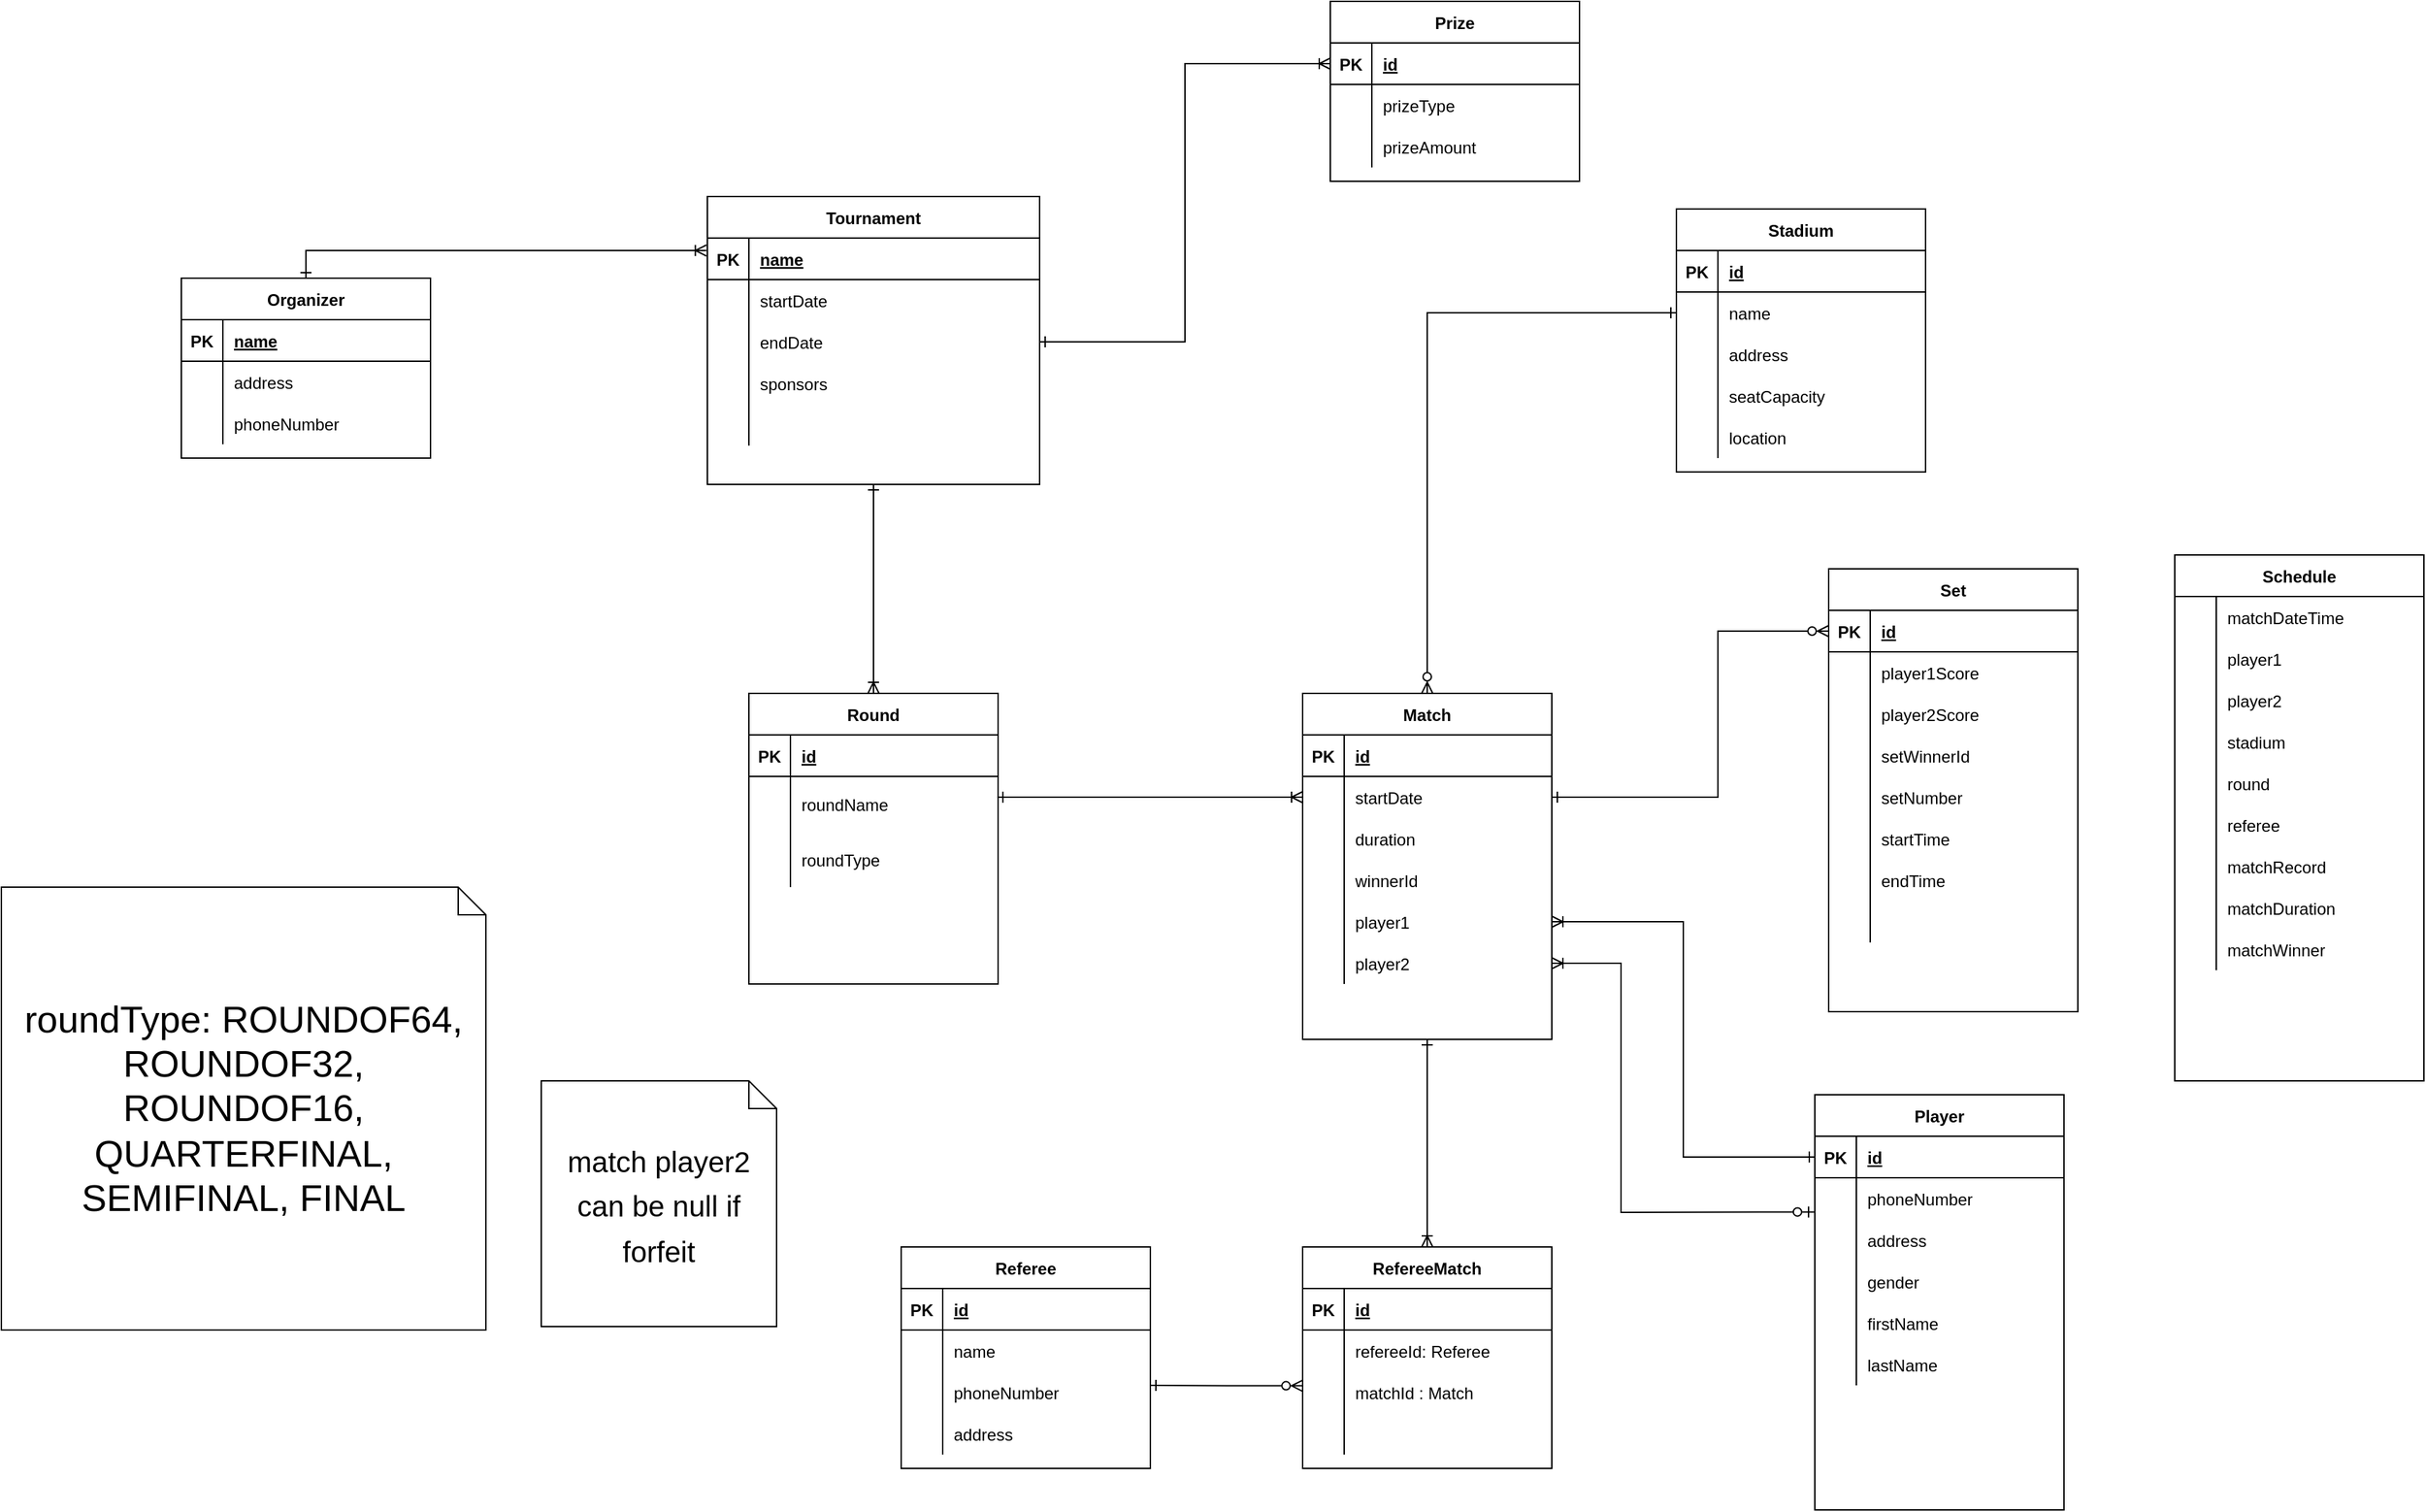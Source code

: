 <mxfile version="18.0.6" type="device" pages="2"><diagram id="g2Azm7e-N6bVwRzkwEps" name="Page-1"><mxGraphModel dx="2146" dy="2118" grid="1" gridSize="10" guides="1" tooltips="1" connect="1" arrows="1" fold="1" page="1" pageScale="1" pageWidth="850" pageHeight="1100" math="0" shadow="0"><root><mxCell id="0"/><mxCell id="1" parent="0"/><mxCell id="VJCJjy1eJw6U3uF4iop1-1" value="Tournament" style="shape=table;startSize=30;container=1;collapsible=1;childLayout=tableLayout;fixedRows=1;rowLines=0;fontStyle=1;align=center;resizeLast=1;" parent="1" vertex="1"><mxGeometry x="270" y="-39" width="240" height="208" as="geometry"/></mxCell><mxCell id="VJCJjy1eJw6U3uF4iop1-2" value="" style="shape=tableRow;horizontal=0;startSize=0;swimlaneHead=0;swimlaneBody=0;fillColor=none;collapsible=0;dropTarget=0;points=[[0,0.5],[1,0.5]];portConstraint=eastwest;top=0;left=0;right=0;bottom=1;" parent="VJCJjy1eJw6U3uF4iop1-1" vertex="1"><mxGeometry y="30" width="240" height="30" as="geometry"/></mxCell><mxCell id="VJCJjy1eJw6U3uF4iop1-3" value="PK" style="shape=partialRectangle;connectable=0;fillColor=none;top=0;left=0;bottom=0;right=0;fontStyle=1;overflow=hidden;" parent="VJCJjy1eJw6U3uF4iop1-2" vertex="1"><mxGeometry width="30" height="30" as="geometry"><mxRectangle width="30" height="30" as="alternateBounds"/></mxGeometry></mxCell><mxCell id="VJCJjy1eJw6U3uF4iop1-4" value="name" style="shape=partialRectangle;connectable=0;fillColor=none;top=0;left=0;bottom=0;right=0;align=left;spacingLeft=6;fontStyle=5;overflow=hidden;" parent="VJCJjy1eJw6U3uF4iop1-2" vertex="1"><mxGeometry x="30" width="210" height="30" as="geometry"><mxRectangle width="210" height="30" as="alternateBounds"/></mxGeometry></mxCell><mxCell id="VJCJjy1eJw6U3uF4iop1-20" value="" style="shape=tableRow;horizontal=0;startSize=0;swimlaneHead=0;swimlaneBody=0;fillColor=none;collapsible=0;dropTarget=0;points=[[0,0.5],[1,0.5]];portConstraint=eastwest;top=0;left=0;right=0;bottom=0;" parent="VJCJjy1eJw6U3uF4iop1-1" vertex="1"><mxGeometry y="60" width="240" height="30" as="geometry"/></mxCell><mxCell id="VJCJjy1eJw6U3uF4iop1-21" value="" style="shape=partialRectangle;connectable=0;fillColor=none;top=0;left=0;bottom=0;right=0;editable=1;overflow=hidden;" parent="VJCJjy1eJw6U3uF4iop1-20" vertex="1"><mxGeometry width="30" height="30" as="geometry"><mxRectangle width="30" height="30" as="alternateBounds"/></mxGeometry></mxCell><mxCell id="VJCJjy1eJw6U3uF4iop1-22" value="startDate" style="shape=partialRectangle;connectable=0;fillColor=none;top=0;left=0;bottom=0;right=0;align=left;spacingLeft=6;overflow=hidden;" parent="VJCJjy1eJw6U3uF4iop1-20" vertex="1"><mxGeometry x="30" width="210" height="30" as="geometry"><mxRectangle width="210" height="30" as="alternateBounds"/></mxGeometry></mxCell><mxCell id="VJCJjy1eJw6U3uF4iop1-23" value="" style="shape=tableRow;horizontal=0;startSize=0;swimlaneHead=0;swimlaneBody=0;fillColor=none;collapsible=0;dropTarget=0;points=[[0,0.5],[1,0.5]];portConstraint=eastwest;top=0;left=0;right=0;bottom=0;" parent="VJCJjy1eJw6U3uF4iop1-1" vertex="1"><mxGeometry y="90" width="240" height="30" as="geometry"/></mxCell><mxCell id="VJCJjy1eJw6U3uF4iop1-24" value="" style="shape=partialRectangle;connectable=0;fillColor=none;top=0;left=0;bottom=0;right=0;editable=1;overflow=hidden;" parent="VJCJjy1eJw6U3uF4iop1-23" vertex="1"><mxGeometry width="30" height="30" as="geometry"><mxRectangle width="30" height="30" as="alternateBounds"/></mxGeometry></mxCell><mxCell id="VJCJjy1eJw6U3uF4iop1-25" value="endDate" style="shape=partialRectangle;connectable=0;fillColor=none;top=0;left=0;bottom=0;right=0;align=left;spacingLeft=6;overflow=hidden;" parent="VJCJjy1eJw6U3uF4iop1-23" vertex="1"><mxGeometry x="30" width="210" height="30" as="geometry"><mxRectangle width="210" height="30" as="alternateBounds"/></mxGeometry></mxCell><mxCell id="VJCJjy1eJw6U3uF4iop1-32" value="" style="shape=tableRow;horizontal=0;startSize=0;swimlaneHead=0;swimlaneBody=0;fillColor=none;collapsible=0;dropTarget=0;points=[[0,0.5],[1,0.5]];portConstraint=eastwest;top=0;left=0;right=0;bottom=0;" parent="VJCJjy1eJw6U3uF4iop1-1" vertex="1"><mxGeometry y="120" width="240" height="30" as="geometry"/></mxCell><mxCell id="VJCJjy1eJw6U3uF4iop1-33" value="" style="shape=partialRectangle;connectable=0;fillColor=none;top=0;left=0;bottom=0;right=0;editable=1;overflow=hidden;" parent="VJCJjy1eJw6U3uF4iop1-32" vertex="1"><mxGeometry width="30" height="30" as="geometry"><mxRectangle width="30" height="30" as="alternateBounds"/></mxGeometry></mxCell><mxCell id="VJCJjy1eJw6U3uF4iop1-34" value="sponsors" style="shape=partialRectangle;connectable=0;fillColor=none;top=0;left=0;bottom=0;right=0;align=left;spacingLeft=6;overflow=hidden;" parent="VJCJjy1eJw6U3uF4iop1-32" vertex="1"><mxGeometry x="30" width="210" height="30" as="geometry"><mxRectangle width="210" height="30" as="alternateBounds"/></mxGeometry></mxCell><mxCell id="VJCJjy1eJw6U3uF4iop1-74" value="" style="shape=tableRow;horizontal=0;startSize=0;swimlaneHead=0;swimlaneBody=0;fillColor=none;collapsible=0;dropTarget=0;points=[[0,0.5],[1,0.5]];portConstraint=eastwest;top=0;left=0;right=0;bottom=0;" parent="VJCJjy1eJw6U3uF4iop1-1" vertex="1"><mxGeometry y="150" width="240" height="30" as="geometry"/></mxCell><mxCell id="VJCJjy1eJw6U3uF4iop1-75" value="" style="shape=partialRectangle;connectable=0;fillColor=none;top=0;left=0;bottom=0;right=0;editable=1;overflow=hidden;" parent="VJCJjy1eJw6U3uF4iop1-74" vertex="1"><mxGeometry width="30" height="30" as="geometry"><mxRectangle width="30" height="30" as="alternateBounds"/></mxGeometry></mxCell><mxCell id="VJCJjy1eJw6U3uF4iop1-76" value="" style="shape=partialRectangle;connectable=0;fillColor=none;top=0;left=0;bottom=0;right=0;align=left;spacingLeft=6;overflow=hidden;" parent="VJCJjy1eJw6U3uF4iop1-74" vertex="1"><mxGeometry x="30" width="210" height="30" as="geometry"><mxRectangle width="210" height="30" as="alternateBounds"/></mxGeometry></mxCell><mxCell id="VJCJjy1eJw6U3uF4iop1-310" style="edgeStyle=orthogonalEdgeStyle;rounded=0;orthogonalLoop=1;jettySize=auto;html=1;entryX=1;entryY=0.5;entryDx=0;entryDy=0;startArrow=ERzeroToOne;startFill=0;endArrow=ERoneToMany;endFill=0;exitX=-0.003;exitY=0.824;exitDx=0;exitDy=0;exitPerimeter=0;" parent="1" source="VJCJjy1eJw6U3uF4iop1-180" target="VJCJjy1eJw6U3uF4iop1-305" edge="1"><mxGeometry relative="1" as="geometry"><mxPoint x="1040" y="825" as="sourcePoint"/><Array as="points"><mxPoint x="1040" y="695"/><mxPoint x="930" y="695"/><mxPoint x="930" y="515"/></Array></mxGeometry></mxCell><mxCell id="VJCJjy1eJw6U3uF4iop1-173" value="Player" style="shape=table;startSize=30;container=1;collapsible=1;childLayout=tableLayout;fixedRows=1;rowLines=0;fontStyle=1;align=center;resizeLast=1;" parent="1" vertex="1"><mxGeometry x="1070" y="610" width="180" height="300" as="geometry"/></mxCell><mxCell id="VJCJjy1eJw6U3uF4iop1-174" value="" style="shape=tableRow;horizontal=0;startSize=0;swimlaneHead=0;swimlaneBody=0;fillColor=none;collapsible=0;dropTarget=0;points=[[0,0.5],[1,0.5]];portConstraint=eastwest;top=0;left=0;right=0;bottom=1;" parent="VJCJjy1eJw6U3uF4iop1-173" vertex="1"><mxGeometry y="30" width="180" height="30" as="geometry"/></mxCell><mxCell id="VJCJjy1eJw6U3uF4iop1-175" value="PK" style="shape=partialRectangle;connectable=0;fillColor=none;top=0;left=0;bottom=0;right=0;fontStyle=1;overflow=hidden;" parent="VJCJjy1eJw6U3uF4iop1-174" vertex="1"><mxGeometry width="30" height="30" as="geometry"><mxRectangle width="30" height="30" as="alternateBounds"/></mxGeometry></mxCell><mxCell id="VJCJjy1eJw6U3uF4iop1-176" value="id" style="shape=partialRectangle;connectable=0;fillColor=none;top=0;left=0;bottom=0;right=0;align=left;spacingLeft=6;fontStyle=5;overflow=hidden;" parent="VJCJjy1eJw6U3uF4iop1-174" vertex="1"><mxGeometry x="30" width="150" height="30" as="geometry"><mxRectangle width="150" height="30" as="alternateBounds"/></mxGeometry></mxCell><mxCell id="VJCJjy1eJw6U3uF4iop1-180" value="" style="shape=tableRow;horizontal=0;startSize=0;swimlaneHead=0;swimlaneBody=0;fillColor=none;collapsible=0;dropTarget=0;points=[[0,0.5],[1,0.5]];portConstraint=eastwest;top=0;left=0;right=0;bottom=0;" parent="VJCJjy1eJw6U3uF4iop1-173" vertex="1"><mxGeometry y="60" width="180" height="30" as="geometry"/></mxCell><mxCell id="VJCJjy1eJw6U3uF4iop1-181" value="" style="shape=partialRectangle;connectable=0;fillColor=none;top=0;left=0;bottom=0;right=0;editable=1;overflow=hidden;" parent="VJCJjy1eJw6U3uF4iop1-180" vertex="1"><mxGeometry width="30" height="30" as="geometry"><mxRectangle width="30" height="30" as="alternateBounds"/></mxGeometry></mxCell><mxCell id="VJCJjy1eJw6U3uF4iop1-182" value="phoneNumber" style="shape=partialRectangle;connectable=0;fillColor=none;top=0;left=0;bottom=0;right=0;align=left;spacingLeft=6;overflow=hidden;" parent="VJCJjy1eJw6U3uF4iop1-180" vertex="1"><mxGeometry x="30" width="150" height="30" as="geometry"><mxRectangle width="150" height="30" as="alternateBounds"/></mxGeometry></mxCell><mxCell id="VJCJjy1eJw6U3uF4iop1-183" value="" style="shape=tableRow;horizontal=0;startSize=0;swimlaneHead=0;swimlaneBody=0;fillColor=none;collapsible=0;dropTarget=0;points=[[0,0.5],[1,0.5]];portConstraint=eastwest;top=0;left=0;right=0;bottom=0;" parent="VJCJjy1eJw6U3uF4iop1-173" vertex="1"><mxGeometry y="90" width="180" height="30" as="geometry"/></mxCell><mxCell id="VJCJjy1eJw6U3uF4iop1-184" value="" style="shape=partialRectangle;connectable=0;fillColor=none;top=0;left=0;bottom=0;right=0;editable=1;overflow=hidden;" parent="VJCJjy1eJw6U3uF4iop1-183" vertex="1"><mxGeometry width="30" height="30" as="geometry"><mxRectangle width="30" height="30" as="alternateBounds"/></mxGeometry></mxCell><mxCell id="VJCJjy1eJw6U3uF4iop1-185" value="address" style="shape=partialRectangle;connectable=0;fillColor=none;top=0;left=0;bottom=0;right=0;align=left;spacingLeft=6;overflow=hidden;" parent="VJCJjy1eJw6U3uF4iop1-183" vertex="1"><mxGeometry x="30" width="150" height="30" as="geometry"><mxRectangle width="150" height="30" as="alternateBounds"/></mxGeometry></mxCell><mxCell id="VJCJjy1eJw6U3uF4iop1-374" value="" style="shape=tableRow;horizontal=0;startSize=0;swimlaneHead=0;swimlaneBody=0;fillColor=none;collapsible=0;dropTarget=0;points=[[0,0.5],[1,0.5]];portConstraint=eastwest;top=0;left=0;right=0;bottom=0;" parent="VJCJjy1eJw6U3uF4iop1-173" vertex="1"><mxGeometry y="120" width="180" height="30" as="geometry"/></mxCell><mxCell id="VJCJjy1eJw6U3uF4iop1-375" value="" style="shape=partialRectangle;connectable=0;fillColor=none;top=0;left=0;bottom=0;right=0;editable=1;overflow=hidden;" parent="VJCJjy1eJw6U3uF4iop1-374" vertex="1"><mxGeometry width="30" height="30" as="geometry"><mxRectangle width="30" height="30" as="alternateBounds"/></mxGeometry></mxCell><mxCell id="VJCJjy1eJw6U3uF4iop1-376" value="gender" style="shape=partialRectangle;connectable=0;fillColor=none;top=0;left=0;bottom=0;right=0;align=left;spacingLeft=6;overflow=hidden;" parent="VJCJjy1eJw6U3uF4iop1-374" vertex="1"><mxGeometry x="30" width="150" height="30" as="geometry"><mxRectangle width="150" height="30" as="alternateBounds"/></mxGeometry></mxCell><mxCell id="VJCJjy1eJw6U3uF4iop1-377" value="" style="shape=tableRow;horizontal=0;startSize=0;swimlaneHead=0;swimlaneBody=0;fillColor=none;collapsible=0;dropTarget=0;points=[[0,0.5],[1,0.5]];portConstraint=eastwest;top=0;left=0;right=0;bottom=0;" parent="VJCJjy1eJw6U3uF4iop1-173" vertex="1"><mxGeometry y="150" width="180" height="30" as="geometry"/></mxCell><mxCell id="VJCJjy1eJw6U3uF4iop1-378" value="" style="shape=partialRectangle;connectable=0;fillColor=none;top=0;left=0;bottom=0;right=0;editable=1;overflow=hidden;" parent="VJCJjy1eJw6U3uF4iop1-377" vertex="1"><mxGeometry width="30" height="30" as="geometry"><mxRectangle width="30" height="30" as="alternateBounds"/></mxGeometry></mxCell><mxCell id="VJCJjy1eJw6U3uF4iop1-379" value="firstName" style="shape=partialRectangle;connectable=0;fillColor=none;top=0;left=0;bottom=0;right=0;align=left;spacingLeft=6;overflow=hidden;" parent="VJCJjy1eJw6U3uF4iop1-377" vertex="1"><mxGeometry x="30" width="150" height="30" as="geometry"><mxRectangle width="150" height="30" as="alternateBounds"/></mxGeometry></mxCell><mxCell id="VJCJjy1eJw6U3uF4iop1-380" value="" style="shape=tableRow;horizontal=0;startSize=0;swimlaneHead=0;swimlaneBody=0;fillColor=none;collapsible=0;dropTarget=0;points=[[0,0.5],[1,0.5]];portConstraint=eastwest;top=0;left=0;right=0;bottom=0;" parent="VJCJjy1eJw6U3uF4iop1-173" vertex="1"><mxGeometry y="180" width="180" height="30" as="geometry"/></mxCell><mxCell id="VJCJjy1eJw6U3uF4iop1-381" value="" style="shape=partialRectangle;connectable=0;fillColor=none;top=0;left=0;bottom=0;right=0;editable=1;overflow=hidden;" parent="VJCJjy1eJw6U3uF4iop1-380" vertex="1"><mxGeometry width="30" height="30" as="geometry"><mxRectangle width="30" height="30" as="alternateBounds"/></mxGeometry></mxCell><mxCell id="VJCJjy1eJw6U3uF4iop1-382" value="lastName" style="shape=partialRectangle;connectable=0;fillColor=none;top=0;left=0;bottom=0;right=0;align=left;spacingLeft=6;overflow=hidden;" parent="VJCJjy1eJw6U3uF4iop1-380" vertex="1"><mxGeometry x="30" width="150" height="30" as="geometry"><mxRectangle width="150" height="30" as="alternateBounds"/></mxGeometry></mxCell><mxCell id="VJCJjy1eJw6U3uF4iop1-186" value="Stadium" style="shape=table;startSize=30;container=1;collapsible=1;childLayout=tableLayout;fixedRows=1;rowLines=0;fontStyle=1;align=center;resizeLast=1;" parent="1" vertex="1"><mxGeometry x="970" y="-30" width="180" height="190" as="geometry"/></mxCell><mxCell id="VJCJjy1eJw6U3uF4iop1-187" value="" style="shape=tableRow;horizontal=0;startSize=0;swimlaneHead=0;swimlaneBody=0;fillColor=none;collapsible=0;dropTarget=0;points=[[0,0.5],[1,0.5]];portConstraint=eastwest;top=0;left=0;right=0;bottom=1;" parent="VJCJjy1eJw6U3uF4iop1-186" vertex="1"><mxGeometry y="30" width="180" height="30" as="geometry"/></mxCell><mxCell id="VJCJjy1eJw6U3uF4iop1-188" value="PK" style="shape=partialRectangle;connectable=0;fillColor=none;top=0;left=0;bottom=0;right=0;fontStyle=1;overflow=hidden;" parent="VJCJjy1eJw6U3uF4iop1-187" vertex="1"><mxGeometry width="30" height="30" as="geometry"><mxRectangle width="30" height="30" as="alternateBounds"/></mxGeometry></mxCell><mxCell id="VJCJjy1eJw6U3uF4iop1-189" value="id" style="shape=partialRectangle;connectable=0;fillColor=none;top=0;left=0;bottom=0;right=0;align=left;spacingLeft=6;fontStyle=5;overflow=hidden;" parent="VJCJjy1eJw6U3uF4iop1-187" vertex="1"><mxGeometry x="30" width="150" height="30" as="geometry"><mxRectangle width="150" height="30" as="alternateBounds"/></mxGeometry></mxCell><mxCell id="VJCJjy1eJw6U3uF4iop1-190" value="" style="shape=tableRow;horizontal=0;startSize=0;swimlaneHead=0;swimlaneBody=0;fillColor=none;collapsible=0;dropTarget=0;points=[[0,0.5],[1,0.5]];portConstraint=eastwest;top=0;left=0;right=0;bottom=0;" parent="VJCJjy1eJw6U3uF4iop1-186" vertex="1"><mxGeometry y="60" width="180" height="30" as="geometry"/></mxCell><mxCell id="VJCJjy1eJw6U3uF4iop1-191" value="" style="shape=partialRectangle;connectable=0;fillColor=none;top=0;left=0;bottom=0;right=0;editable=1;overflow=hidden;" parent="VJCJjy1eJw6U3uF4iop1-190" vertex="1"><mxGeometry width="30" height="30" as="geometry"><mxRectangle width="30" height="30" as="alternateBounds"/></mxGeometry></mxCell><mxCell id="VJCJjy1eJw6U3uF4iop1-192" value="name" style="shape=partialRectangle;connectable=0;fillColor=none;top=0;left=0;bottom=0;right=0;align=left;spacingLeft=6;overflow=hidden;" parent="VJCJjy1eJw6U3uF4iop1-190" vertex="1"><mxGeometry x="30" width="150" height="30" as="geometry"><mxRectangle width="150" height="30" as="alternateBounds"/></mxGeometry></mxCell><mxCell id="VJCJjy1eJw6U3uF4iop1-193" value="" style="shape=tableRow;horizontal=0;startSize=0;swimlaneHead=0;swimlaneBody=0;fillColor=none;collapsible=0;dropTarget=0;points=[[0,0.5],[1,0.5]];portConstraint=eastwest;top=0;left=0;right=0;bottom=0;" parent="VJCJjy1eJw6U3uF4iop1-186" vertex="1"><mxGeometry y="90" width="180" height="30" as="geometry"/></mxCell><mxCell id="VJCJjy1eJw6U3uF4iop1-194" value="" style="shape=partialRectangle;connectable=0;fillColor=none;top=0;left=0;bottom=0;right=0;editable=1;overflow=hidden;" parent="VJCJjy1eJw6U3uF4iop1-193" vertex="1"><mxGeometry width="30" height="30" as="geometry"><mxRectangle width="30" height="30" as="alternateBounds"/></mxGeometry></mxCell><mxCell id="VJCJjy1eJw6U3uF4iop1-195" value="address" style="shape=partialRectangle;connectable=0;fillColor=none;top=0;left=0;bottom=0;right=0;align=left;spacingLeft=6;overflow=hidden;" parent="VJCJjy1eJw6U3uF4iop1-193" vertex="1"><mxGeometry x="30" width="150" height="30" as="geometry"><mxRectangle width="150" height="30" as="alternateBounds"/></mxGeometry></mxCell><mxCell id="VJCJjy1eJw6U3uF4iop1-287" value="" style="shape=tableRow;horizontal=0;startSize=0;swimlaneHead=0;swimlaneBody=0;fillColor=none;collapsible=0;dropTarget=0;points=[[0,0.5],[1,0.5]];portConstraint=eastwest;top=0;left=0;right=0;bottom=0;" parent="VJCJjy1eJw6U3uF4iop1-186" vertex="1"><mxGeometry y="120" width="180" height="30" as="geometry"/></mxCell><mxCell id="VJCJjy1eJw6U3uF4iop1-288" value="" style="shape=partialRectangle;connectable=0;fillColor=none;top=0;left=0;bottom=0;right=0;editable=1;overflow=hidden;" parent="VJCJjy1eJw6U3uF4iop1-287" vertex="1"><mxGeometry width="30" height="30" as="geometry"><mxRectangle width="30" height="30" as="alternateBounds"/></mxGeometry></mxCell><mxCell id="VJCJjy1eJw6U3uF4iop1-289" value="seatCapacity" style="shape=partialRectangle;connectable=0;fillColor=none;top=0;left=0;bottom=0;right=0;align=left;spacingLeft=6;overflow=hidden;" parent="VJCJjy1eJw6U3uF4iop1-287" vertex="1"><mxGeometry x="30" width="150" height="30" as="geometry"><mxRectangle width="150" height="30" as="alternateBounds"/></mxGeometry></mxCell><mxCell id="VJCJjy1eJw6U3uF4iop1-293" value="" style="shape=tableRow;horizontal=0;startSize=0;swimlaneHead=0;swimlaneBody=0;fillColor=none;collapsible=0;dropTarget=0;points=[[0,0.5],[1,0.5]];portConstraint=eastwest;top=0;left=0;right=0;bottom=0;" parent="VJCJjy1eJw6U3uF4iop1-186" vertex="1"><mxGeometry y="150" width="180" height="30" as="geometry"/></mxCell><mxCell id="VJCJjy1eJw6U3uF4iop1-294" value="" style="shape=partialRectangle;connectable=0;fillColor=none;top=0;left=0;bottom=0;right=0;editable=1;overflow=hidden;" parent="VJCJjy1eJw6U3uF4iop1-293" vertex="1"><mxGeometry width="30" height="30" as="geometry"><mxRectangle width="30" height="30" as="alternateBounds"/></mxGeometry></mxCell><mxCell id="VJCJjy1eJw6U3uF4iop1-295" value="location" style="shape=partialRectangle;connectable=0;fillColor=none;top=0;left=0;bottom=0;right=0;align=left;spacingLeft=6;overflow=hidden;" parent="VJCJjy1eJw6U3uF4iop1-293" vertex="1"><mxGeometry x="30" width="150" height="30" as="geometry"><mxRectangle width="150" height="30" as="alternateBounds"/></mxGeometry></mxCell><mxCell id="VJCJjy1eJw6U3uF4iop1-199" value="Referee" style="shape=table;startSize=30;container=1;collapsible=1;childLayout=tableLayout;fixedRows=1;rowLines=0;fontStyle=1;align=center;resizeLast=1;" parent="1" vertex="1"><mxGeometry x="410" y="720" width="180" height="160" as="geometry"/></mxCell><mxCell id="VJCJjy1eJw6U3uF4iop1-200" value="" style="shape=tableRow;horizontal=0;startSize=0;swimlaneHead=0;swimlaneBody=0;fillColor=none;collapsible=0;dropTarget=0;points=[[0,0.5],[1,0.5]];portConstraint=eastwest;top=0;left=0;right=0;bottom=1;" parent="VJCJjy1eJw6U3uF4iop1-199" vertex="1"><mxGeometry y="30" width="180" height="30" as="geometry"/></mxCell><mxCell id="VJCJjy1eJw6U3uF4iop1-201" value="PK" style="shape=partialRectangle;connectable=0;fillColor=none;top=0;left=0;bottom=0;right=0;fontStyle=1;overflow=hidden;" parent="VJCJjy1eJw6U3uF4iop1-200" vertex="1"><mxGeometry width="30" height="30" as="geometry"><mxRectangle width="30" height="30" as="alternateBounds"/></mxGeometry></mxCell><mxCell id="VJCJjy1eJw6U3uF4iop1-202" value="id" style="shape=partialRectangle;connectable=0;fillColor=none;top=0;left=0;bottom=0;right=0;align=left;spacingLeft=6;fontStyle=5;overflow=hidden;" parent="VJCJjy1eJw6U3uF4iop1-200" vertex="1"><mxGeometry x="30" width="150" height="30" as="geometry"><mxRectangle width="150" height="30" as="alternateBounds"/></mxGeometry></mxCell><mxCell id="VJCJjy1eJw6U3uF4iop1-203" value="" style="shape=tableRow;horizontal=0;startSize=0;swimlaneHead=0;swimlaneBody=0;fillColor=none;collapsible=0;dropTarget=0;points=[[0,0.5],[1,0.5]];portConstraint=eastwest;top=0;left=0;right=0;bottom=0;" parent="VJCJjy1eJw6U3uF4iop1-199" vertex="1"><mxGeometry y="60" width="180" height="30" as="geometry"/></mxCell><mxCell id="VJCJjy1eJw6U3uF4iop1-204" value="" style="shape=partialRectangle;connectable=0;fillColor=none;top=0;left=0;bottom=0;right=0;editable=1;overflow=hidden;" parent="VJCJjy1eJw6U3uF4iop1-203" vertex="1"><mxGeometry width="30" height="30" as="geometry"><mxRectangle width="30" height="30" as="alternateBounds"/></mxGeometry></mxCell><mxCell id="VJCJjy1eJw6U3uF4iop1-205" value="name" style="shape=partialRectangle;connectable=0;fillColor=none;top=0;left=0;bottom=0;right=0;align=left;spacingLeft=6;overflow=hidden;" parent="VJCJjy1eJw6U3uF4iop1-203" vertex="1"><mxGeometry x="30" width="150" height="30" as="geometry"><mxRectangle width="150" height="30" as="alternateBounds"/></mxGeometry></mxCell><mxCell id="VJCJjy1eJw6U3uF4iop1-206" value="" style="shape=tableRow;horizontal=0;startSize=0;swimlaneHead=0;swimlaneBody=0;fillColor=none;collapsible=0;dropTarget=0;points=[[0,0.5],[1,0.5]];portConstraint=eastwest;top=0;left=0;right=0;bottom=0;" parent="VJCJjy1eJw6U3uF4iop1-199" vertex="1"><mxGeometry y="90" width="180" height="30" as="geometry"/></mxCell><mxCell id="VJCJjy1eJw6U3uF4iop1-207" value="" style="shape=partialRectangle;connectable=0;fillColor=none;top=0;left=0;bottom=0;right=0;editable=1;overflow=hidden;" parent="VJCJjy1eJw6U3uF4iop1-206" vertex="1"><mxGeometry width="30" height="30" as="geometry"><mxRectangle width="30" height="30" as="alternateBounds"/></mxGeometry></mxCell><mxCell id="VJCJjy1eJw6U3uF4iop1-208" value="phoneNumber" style="shape=partialRectangle;connectable=0;fillColor=none;top=0;left=0;bottom=0;right=0;align=left;spacingLeft=6;overflow=hidden;" parent="VJCJjy1eJw6U3uF4iop1-206" vertex="1"><mxGeometry x="30" width="150" height="30" as="geometry"><mxRectangle width="150" height="30" as="alternateBounds"/></mxGeometry></mxCell><mxCell id="VJCJjy1eJw6U3uF4iop1-209" value="" style="shape=tableRow;horizontal=0;startSize=0;swimlaneHead=0;swimlaneBody=0;fillColor=none;collapsible=0;dropTarget=0;points=[[0,0.5],[1,0.5]];portConstraint=eastwest;top=0;left=0;right=0;bottom=0;" parent="VJCJjy1eJw6U3uF4iop1-199" vertex="1"><mxGeometry y="120" width="180" height="30" as="geometry"/></mxCell><mxCell id="VJCJjy1eJw6U3uF4iop1-210" value="" style="shape=partialRectangle;connectable=0;fillColor=none;top=0;left=0;bottom=0;right=0;editable=1;overflow=hidden;" parent="VJCJjy1eJw6U3uF4iop1-209" vertex="1"><mxGeometry width="30" height="30" as="geometry"><mxRectangle width="30" height="30" as="alternateBounds"/></mxGeometry></mxCell><mxCell id="VJCJjy1eJw6U3uF4iop1-211" value="address" style="shape=partialRectangle;connectable=0;fillColor=none;top=0;left=0;bottom=0;right=0;align=left;spacingLeft=6;overflow=hidden;" parent="VJCJjy1eJw6U3uF4iop1-209" vertex="1"><mxGeometry x="30" width="150" height="30" as="geometry"><mxRectangle width="150" height="30" as="alternateBounds"/></mxGeometry></mxCell><mxCell id="VJCJjy1eJw6U3uF4iop1-212" value="Schedule" style="shape=table;startSize=30;container=1;collapsible=1;childLayout=tableLayout;fixedRows=1;rowLines=0;fontStyle=1;align=center;resizeLast=1;" parent="1" vertex="1"><mxGeometry x="1330" y="220" width="180" height="380" as="geometry"/></mxCell><mxCell id="VJCJjy1eJw6U3uF4iop1-216" value="" style="shape=tableRow;horizontal=0;startSize=0;swimlaneHead=0;swimlaneBody=0;fillColor=none;collapsible=0;dropTarget=0;points=[[0,0.5],[1,0.5]];portConstraint=eastwest;top=0;left=0;right=0;bottom=0;" parent="VJCJjy1eJw6U3uF4iop1-212" vertex="1"><mxGeometry y="30" width="180" height="30" as="geometry"/></mxCell><mxCell id="VJCJjy1eJw6U3uF4iop1-217" value="" style="shape=partialRectangle;connectable=0;fillColor=none;top=0;left=0;bottom=0;right=0;editable=1;overflow=hidden;" parent="VJCJjy1eJw6U3uF4iop1-216" vertex="1"><mxGeometry width="30" height="30" as="geometry"><mxRectangle width="30" height="30" as="alternateBounds"/></mxGeometry></mxCell><mxCell id="VJCJjy1eJw6U3uF4iop1-218" value="matchDateTime" style="shape=partialRectangle;connectable=0;fillColor=none;top=0;left=0;bottom=0;right=0;align=left;spacingLeft=6;overflow=hidden;" parent="VJCJjy1eJw6U3uF4iop1-216" vertex="1"><mxGeometry x="30" width="150" height="30" as="geometry"><mxRectangle width="150" height="30" as="alternateBounds"/></mxGeometry></mxCell><mxCell id="VJCJjy1eJw6U3uF4iop1-219" value="" style="shape=tableRow;horizontal=0;startSize=0;swimlaneHead=0;swimlaneBody=0;fillColor=none;collapsible=0;dropTarget=0;points=[[0,0.5],[1,0.5]];portConstraint=eastwest;top=0;left=0;right=0;bottom=0;" parent="VJCJjy1eJw6U3uF4iop1-212" vertex="1"><mxGeometry y="60" width="180" height="30" as="geometry"/></mxCell><mxCell id="VJCJjy1eJw6U3uF4iop1-220" value="" style="shape=partialRectangle;connectable=0;fillColor=none;top=0;left=0;bottom=0;right=0;editable=1;overflow=hidden;" parent="VJCJjy1eJw6U3uF4iop1-219" vertex="1"><mxGeometry width="30" height="30" as="geometry"><mxRectangle width="30" height="30" as="alternateBounds"/></mxGeometry></mxCell><mxCell id="VJCJjy1eJw6U3uF4iop1-221" value="player1" style="shape=partialRectangle;connectable=0;fillColor=none;top=0;left=0;bottom=0;right=0;align=left;spacingLeft=6;overflow=hidden;" parent="VJCJjy1eJw6U3uF4iop1-219" vertex="1"><mxGeometry x="30" width="150" height="30" as="geometry"><mxRectangle width="150" height="30" as="alternateBounds"/></mxGeometry></mxCell><mxCell id="VJCJjy1eJw6U3uF4iop1-222" value="" style="shape=tableRow;horizontal=0;startSize=0;swimlaneHead=0;swimlaneBody=0;fillColor=none;collapsible=0;dropTarget=0;points=[[0,0.5],[1,0.5]];portConstraint=eastwest;top=0;left=0;right=0;bottom=0;" parent="VJCJjy1eJw6U3uF4iop1-212" vertex="1"><mxGeometry y="90" width="180" height="30" as="geometry"/></mxCell><mxCell id="VJCJjy1eJw6U3uF4iop1-223" value="" style="shape=partialRectangle;connectable=0;fillColor=none;top=0;left=0;bottom=0;right=0;editable=1;overflow=hidden;" parent="VJCJjy1eJw6U3uF4iop1-222" vertex="1"><mxGeometry width="30" height="30" as="geometry"><mxRectangle width="30" height="30" as="alternateBounds"/></mxGeometry></mxCell><mxCell id="VJCJjy1eJw6U3uF4iop1-224" value="player2" style="shape=partialRectangle;connectable=0;fillColor=none;top=0;left=0;bottom=0;right=0;align=left;spacingLeft=6;overflow=hidden;" parent="VJCJjy1eJw6U3uF4iop1-222" vertex="1"><mxGeometry x="30" width="150" height="30" as="geometry"><mxRectangle width="150" height="30" as="alternateBounds"/></mxGeometry></mxCell><mxCell id="VJCJjy1eJw6U3uF4iop1-347" value="" style="shape=tableRow;horizontal=0;startSize=0;swimlaneHead=0;swimlaneBody=0;fillColor=none;collapsible=0;dropTarget=0;points=[[0,0.5],[1,0.5]];portConstraint=eastwest;top=0;left=0;right=0;bottom=0;" parent="VJCJjy1eJw6U3uF4iop1-212" vertex="1"><mxGeometry y="120" width="180" height="30" as="geometry"/></mxCell><mxCell id="VJCJjy1eJw6U3uF4iop1-348" value="" style="shape=partialRectangle;connectable=0;fillColor=none;top=0;left=0;bottom=0;right=0;editable=1;overflow=hidden;" parent="VJCJjy1eJw6U3uF4iop1-347" vertex="1"><mxGeometry width="30" height="30" as="geometry"><mxRectangle width="30" height="30" as="alternateBounds"/></mxGeometry></mxCell><mxCell id="VJCJjy1eJw6U3uF4iop1-349" value="stadium" style="shape=partialRectangle;connectable=0;fillColor=none;top=0;left=0;bottom=0;right=0;align=left;spacingLeft=6;overflow=hidden;" parent="VJCJjy1eJw6U3uF4iop1-347" vertex="1"><mxGeometry x="30" width="150" height="30" as="geometry"><mxRectangle width="150" height="30" as="alternateBounds"/></mxGeometry></mxCell><mxCell id="VJCJjy1eJw6U3uF4iop1-365" value="" style="shape=tableRow;horizontal=0;startSize=0;swimlaneHead=0;swimlaneBody=0;fillColor=none;collapsible=0;dropTarget=0;points=[[0,0.5],[1,0.5]];portConstraint=eastwest;top=0;left=0;right=0;bottom=0;" parent="VJCJjy1eJw6U3uF4iop1-212" vertex="1"><mxGeometry y="150" width="180" height="30" as="geometry"/></mxCell><mxCell id="VJCJjy1eJw6U3uF4iop1-366" value="" style="shape=partialRectangle;connectable=0;fillColor=none;top=0;left=0;bottom=0;right=0;editable=1;overflow=hidden;" parent="VJCJjy1eJw6U3uF4iop1-365" vertex="1"><mxGeometry width="30" height="30" as="geometry"><mxRectangle width="30" height="30" as="alternateBounds"/></mxGeometry></mxCell><mxCell id="VJCJjy1eJw6U3uF4iop1-367" value="round" style="shape=partialRectangle;connectable=0;fillColor=none;top=0;left=0;bottom=0;right=0;align=left;spacingLeft=6;overflow=hidden;" parent="VJCJjy1eJw6U3uF4iop1-365" vertex="1"><mxGeometry x="30" width="150" height="30" as="geometry"><mxRectangle width="150" height="30" as="alternateBounds"/></mxGeometry></mxCell><mxCell id="VJCJjy1eJw6U3uF4iop1-371" value="" style="shape=tableRow;horizontal=0;startSize=0;swimlaneHead=0;swimlaneBody=0;fillColor=none;collapsible=0;dropTarget=0;points=[[0,0.5],[1,0.5]];portConstraint=eastwest;top=0;left=0;right=0;bottom=0;" parent="VJCJjy1eJw6U3uF4iop1-212" vertex="1"><mxGeometry y="180" width="180" height="30" as="geometry"/></mxCell><mxCell id="VJCJjy1eJw6U3uF4iop1-372" value="" style="shape=partialRectangle;connectable=0;fillColor=none;top=0;left=0;bottom=0;right=0;editable=1;overflow=hidden;" parent="VJCJjy1eJw6U3uF4iop1-371" vertex="1"><mxGeometry width="30" height="30" as="geometry"><mxRectangle width="30" height="30" as="alternateBounds"/></mxGeometry></mxCell><mxCell id="VJCJjy1eJw6U3uF4iop1-373" value="referee" style="shape=partialRectangle;connectable=0;fillColor=none;top=0;left=0;bottom=0;right=0;align=left;spacingLeft=6;overflow=hidden;" parent="VJCJjy1eJw6U3uF4iop1-371" vertex="1"><mxGeometry x="30" width="150" height="30" as="geometry"><mxRectangle width="150" height="30" as="alternateBounds"/></mxGeometry></mxCell><mxCell id="VJCJjy1eJw6U3uF4iop1-383" value="" style="shape=tableRow;horizontal=0;startSize=0;swimlaneHead=0;swimlaneBody=0;fillColor=none;collapsible=0;dropTarget=0;points=[[0,0.5],[1,0.5]];portConstraint=eastwest;top=0;left=0;right=0;bottom=0;" parent="VJCJjy1eJw6U3uF4iop1-212" vertex="1"><mxGeometry y="210" width="180" height="30" as="geometry"/></mxCell><mxCell id="VJCJjy1eJw6U3uF4iop1-384" value="" style="shape=partialRectangle;connectable=0;fillColor=none;top=0;left=0;bottom=0;right=0;editable=1;overflow=hidden;" parent="VJCJjy1eJw6U3uF4iop1-383" vertex="1"><mxGeometry width="30" height="30" as="geometry"><mxRectangle width="30" height="30" as="alternateBounds"/></mxGeometry></mxCell><mxCell id="VJCJjy1eJw6U3uF4iop1-385" value="matchRecord" style="shape=partialRectangle;connectable=0;fillColor=none;top=0;left=0;bottom=0;right=0;align=left;spacingLeft=6;overflow=hidden;" parent="VJCJjy1eJw6U3uF4iop1-383" vertex="1"><mxGeometry x="30" width="150" height="30" as="geometry"><mxRectangle width="150" height="30" as="alternateBounds"/></mxGeometry></mxCell><mxCell id="VJCJjy1eJw6U3uF4iop1-386" value="" style="shape=tableRow;horizontal=0;startSize=0;swimlaneHead=0;swimlaneBody=0;fillColor=none;collapsible=0;dropTarget=0;points=[[0,0.5],[1,0.5]];portConstraint=eastwest;top=0;left=0;right=0;bottom=0;" parent="VJCJjy1eJw6U3uF4iop1-212" vertex="1"><mxGeometry y="240" width="180" height="30" as="geometry"/></mxCell><mxCell id="VJCJjy1eJw6U3uF4iop1-387" value="" style="shape=partialRectangle;connectable=0;fillColor=none;top=0;left=0;bottom=0;right=0;editable=1;overflow=hidden;" parent="VJCJjy1eJw6U3uF4iop1-386" vertex="1"><mxGeometry width="30" height="30" as="geometry"><mxRectangle width="30" height="30" as="alternateBounds"/></mxGeometry></mxCell><mxCell id="VJCJjy1eJw6U3uF4iop1-388" value="matchDuration" style="shape=partialRectangle;connectable=0;fillColor=none;top=0;left=0;bottom=0;right=0;align=left;spacingLeft=6;overflow=hidden;" parent="VJCJjy1eJw6U3uF4iop1-386" vertex="1"><mxGeometry x="30" width="150" height="30" as="geometry"><mxRectangle width="150" height="30" as="alternateBounds"/></mxGeometry></mxCell><mxCell id="VJCJjy1eJw6U3uF4iop1-389" value="" style="shape=tableRow;horizontal=0;startSize=0;swimlaneHead=0;swimlaneBody=0;fillColor=none;collapsible=0;dropTarget=0;points=[[0,0.5],[1,0.5]];portConstraint=eastwest;top=0;left=0;right=0;bottom=0;" parent="VJCJjy1eJw6U3uF4iop1-212" vertex="1"><mxGeometry y="270" width="180" height="30" as="geometry"/></mxCell><mxCell id="VJCJjy1eJw6U3uF4iop1-390" value="" style="shape=partialRectangle;connectable=0;fillColor=none;top=0;left=0;bottom=0;right=0;editable=1;overflow=hidden;" parent="VJCJjy1eJw6U3uF4iop1-389" vertex="1"><mxGeometry width="30" height="30" as="geometry"><mxRectangle width="30" height="30" as="alternateBounds"/></mxGeometry></mxCell><mxCell id="VJCJjy1eJw6U3uF4iop1-391" value="matchWinner" style="shape=partialRectangle;connectable=0;fillColor=none;top=0;left=0;bottom=0;right=0;align=left;spacingLeft=6;overflow=hidden;" parent="VJCJjy1eJw6U3uF4iop1-389" vertex="1"><mxGeometry x="30" width="150" height="30" as="geometry"><mxRectangle width="150" height="30" as="alternateBounds"/></mxGeometry></mxCell><mxCell id="VJCJjy1eJw6U3uF4iop1-281" style="edgeStyle=orthogonalEdgeStyle;rounded=0;orthogonalLoop=1;jettySize=auto;html=1;exitX=0.5;exitY=0;exitDx=0;exitDy=0;entryX=0;entryY=0.5;entryDx=0;entryDy=0;startArrow=ERzeroToMany;startFill=0;endArrow=ERone;endFill=0;" parent="1" source="VJCJjy1eJw6U3uF4iop1-225" target="VJCJjy1eJw6U3uF4iop1-190" edge="1"><mxGeometry relative="1" as="geometry"/></mxCell><mxCell id="VJCJjy1eJw6U3uF4iop1-225" value="Match" style="shape=table;startSize=30;container=1;collapsible=1;childLayout=tableLayout;fixedRows=1;rowLines=0;fontStyle=1;align=center;resizeLast=1;" parent="1" vertex="1"><mxGeometry x="700" y="320" width="180" height="250.0" as="geometry"/></mxCell><mxCell id="VJCJjy1eJw6U3uF4iop1-226" value="" style="shape=tableRow;horizontal=0;startSize=0;swimlaneHead=0;swimlaneBody=0;fillColor=none;collapsible=0;dropTarget=0;points=[[0,0.5],[1,0.5]];portConstraint=eastwest;top=0;left=0;right=0;bottom=1;" parent="VJCJjy1eJw6U3uF4iop1-225" vertex="1"><mxGeometry y="30" width="180" height="30" as="geometry"/></mxCell><mxCell id="VJCJjy1eJw6U3uF4iop1-227" value="PK" style="shape=partialRectangle;connectable=0;fillColor=none;top=0;left=0;bottom=0;right=0;fontStyle=1;overflow=hidden;" parent="VJCJjy1eJw6U3uF4iop1-226" vertex="1"><mxGeometry width="30" height="30" as="geometry"><mxRectangle width="30" height="30" as="alternateBounds"/></mxGeometry></mxCell><mxCell id="VJCJjy1eJw6U3uF4iop1-228" value="id" style="shape=partialRectangle;connectable=0;fillColor=none;top=0;left=0;bottom=0;right=0;align=left;spacingLeft=6;fontStyle=5;overflow=hidden;" parent="VJCJjy1eJw6U3uF4iop1-226" vertex="1"><mxGeometry x="30" width="150" height="30" as="geometry"><mxRectangle width="150" height="30" as="alternateBounds"/></mxGeometry></mxCell><mxCell id="VJCJjy1eJw6U3uF4iop1-229" value="" style="shape=tableRow;horizontal=0;startSize=0;swimlaneHead=0;swimlaneBody=0;fillColor=none;collapsible=0;dropTarget=0;points=[[0,0.5],[1,0.5]];portConstraint=eastwest;top=0;left=0;right=0;bottom=0;" parent="VJCJjy1eJw6U3uF4iop1-225" vertex="1"><mxGeometry y="60" width="180" height="30" as="geometry"/></mxCell><mxCell id="VJCJjy1eJw6U3uF4iop1-230" value="" style="shape=partialRectangle;connectable=0;fillColor=none;top=0;left=0;bottom=0;right=0;editable=1;overflow=hidden;" parent="VJCJjy1eJw6U3uF4iop1-229" vertex="1"><mxGeometry width="30" height="30" as="geometry"><mxRectangle width="30" height="30" as="alternateBounds"/></mxGeometry></mxCell><mxCell id="VJCJjy1eJw6U3uF4iop1-231" value="startDate" style="shape=partialRectangle;connectable=0;fillColor=none;top=0;left=0;bottom=0;right=0;align=left;spacingLeft=6;overflow=hidden;" parent="VJCJjy1eJw6U3uF4iop1-229" vertex="1"><mxGeometry x="30" width="150" height="30" as="geometry"><mxRectangle width="150" height="30" as="alternateBounds"/></mxGeometry></mxCell><mxCell id="VJCJjy1eJw6U3uF4iop1-232" value="" style="shape=tableRow;horizontal=0;startSize=0;swimlaneHead=0;swimlaneBody=0;fillColor=none;collapsible=0;dropTarget=0;points=[[0,0.5],[1,0.5]];portConstraint=eastwest;top=0;left=0;right=0;bottom=0;" parent="VJCJjy1eJw6U3uF4iop1-225" vertex="1"><mxGeometry y="90" width="180" height="30" as="geometry"/></mxCell><mxCell id="VJCJjy1eJw6U3uF4iop1-233" value="" style="shape=partialRectangle;connectable=0;fillColor=none;top=0;left=0;bottom=0;right=0;editable=1;overflow=hidden;" parent="VJCJjy1eJw6U3uF4iop1-232" vertex="1"><mxGeometry width="30" height="30" as="geometry"><mxRectangle width="30" height="30" as="alternateBounds"/></mxGeometry></mxCell><mxCell id="VJCJjy1eJw6U3uF4iop1-234" value="duration" style="shape=partialRectangle;connectable=0;fillColor=none;top=0;left=0;bottom=0;right=0;align=left;spacingLeft=6;overflow=hidden;" parent="VJCJjy1eJw6U3uF4iop1-232" vertex="1"><mxGeometry x="30" width="150" height="30" as="geometry"><mxRectangle width="150" height="30" as="alternateBounds"/></mxGeometry></mxCell><mxCell id="VJCJjy1eJw6U3uF4iop1-235" value="" style="shape=tableRow;horizontal=0;startSize=0;swimlaneHead=0;swimlaneBody=0;fillColor=none;collapsible=0;dropTarget=0;points=[[0,0.5],[1,0.5]];portConstraint=eastwest;top=0;left=0;right=0;bottom=0;" parent="VJCJjy1eJw6U3uF4iop1-225" vertex="1"><mxGeometry y="120" width="180" height="30" as="geometry"/></mxCell><mxCell id="VJCJjy1eJw6U3uF4iop1-236" value="" style="shape=partialRectangle;connectable=0;fillColor=none;top=0;left=0;bottom=0;right=0;editable=1;overflow=hidden;" parent="VJCJjy1eJw6U3uF4iop1-235" vertex="1"><mxGeometry width="30" height="30" as="geometry"><mxRectangle width="30" height="30" as="alternateBounds"/></mxGeometry></mxCell><mxCell id="VJCJjy1eJw6U3uF4iop1-237" value="winnerId" style="shape=partialRectangle;connectable=0;fillColor=none;top=0;left=0;bottom=0;right=0;align=left;spacingLeft=6;overflow=hidden;" parent="VJCJjy1eJw6U3uF4iop1-235" vertex="1"><mxGeometry x="30" width="150" height="30" as="geometry"><mxRectangle width="150" height="30" as="alternateBounds"/></mxGeometry></mxCell><mxCell id="VJCJjy1eJw6U3uF4iop1-302" value="" style="shape=tableRow;horizontal=0;startSize=0;swimlaneHead=0;swimlaneBody=0;fillColor=none;collapsible=0;dropTarget=0;points=[[0,0.5],[1,0.5]];portConstraint=eastwest;top=0;left=0;right=0;bottom=0;" parent="VJCJjy1eJw6U3uF4iop1-225" vertex="1"><mxGeometry y="150" width="180" height="30" as="geometry"/></mxCell><mxCell id="VJCJjy1eJw6U3uF4iop1-303" value="" style="shape=partialRectangle;connectable=0;fillColor=none;top=0;left=0;bottom=0;right=0;editable=1;overflow=hidden;" parent="VJCJjy1eJw6U3uF4iop1-302" vertex="1"><mxGeometry width="30" height="30" as="geometry"><mxRectangle width="30" height="30" as="alternateBounds"/></mxGeometry></mxCell><mxCell id="VJCJjy1eJw6U3uF4iop1-304" value="player1" style="shape=partialRectangle;connectable=0;fillColor=none;top=0;left=0;bottom=0;right=0;align=left;spacingLeft=6;overflow=hidden;" parent="VJCJjy1eJw6U3uF4iop1-302" vertex="1"><mxGeometry x="30" width="150" height="30" as="geometry"><mxRectangle width="150" height="30" as="alternateBounds"/></mxGeometry></mxCell><mxCell id="VJCJjy1eJw6U3uF4iop1-305" value="" style="shape=tableRow;horizontal=0;startSize=0;swimlaneHead=0;swimlaneBody=0;fillColor=none;collapsible=0;dropTarget=0;points=[[0,0.5],[1,0.5]];portConstraint=eastwest;top=0;left=0;right=0;bottom=0;" parent="VJCJjy1eJw6U3uF4iop1-225" vertex="1"><mxGeometry y="180" width="180" height="30" as="geometry"/></mxCell><mxCell id="VJCJjy1eJw6U3uF4iop1-306" value="" style="shape=partialRectangle;connectable=0;fillColor=none;top=0;left=0;bottom=0;right=0;editable=1;overflow=hidden;" parent="VJCJjy1eJw6U3uF4iop1-305" vertex="1"><mxGeometry width="30" height="30" as="geometry"><mxRectangle width="30" height="30" as="alternateBounds"/></mxGeometry></mxCell><mxCell id="VJCJjy1eJw6U3uF4iop1-307" value="player2" style="shape=partialRectangle;connectable=0;fillColor=none;top=0;left=0;bottom=0;right=0;align=left;spacingLeft=6;overflow=hidden;" parent="VJCJjy1eJw6U3uF4iop1-305" vertex="1"><mxGeometry x="30" width="150" height="30" as="geometry"><mxRectangle width="150" height="30" as="alternateBounds"/></mxGeometry></mxCell><mxCell id="VJCJjy1eJw6U3uF4iop1-238" value="Prize" style="shape=table;startSize=30;container=1;collapsible=1;childLayout=tableLayout;fixedRows=1;rowLines=0;fontStyle=1;align=center;resizeLast=1;" parent="1" vertex="1"><mxGeometry x="720" y="-180" width="180" height="130" as="geometry"/></mxCell><mxCell id="VJCJjy1eJw6U3uF4iop1-239" value="" style="shape=tableRow;horizontal=0;startSize=0;swimlaneHead=0;swimlaneBody=0;fillColor=none;collapsible=0;dropTarget=0;points=[[0,0.5],[1,0.5]];portConstraint=eastwest;top=0;left=0;right=0;bottom=1;" parent="VJCJjy1eJw6U3uF4iop1-238" vertex="1"><mxGeometry y="30" width="180" height="30" as="geometry"/></mxCell><mxCell id="VJCJjy1eJw6U3uF4iop1-240" value="PK" style="shape=partialRectangle;connectable=0;fillColor=none;top=0;left=0;bottom=0;right=0;fontStyle=1;overflow=hidden;" parent="VJCJjy1eJw6U3uF4iop1-239" vertex="1"><mxGeometry width="30" height="30" as="geometry"><mxRectangle width="30" height="30" as="alternateBounds"/></mxGeometry></mxCell><mxCell id="VJCJjy1eJw6U3uF4iop1-241" value="id" style="shape=partialRectangle;connectable=0;fillColor=none;top=0;left=0;bottom=0;right=0;align=left;spacingLeft=6;fontStyle=5;overflow=hidden;" parent="VJCJjy1eJw6U3uF4iop1-239" vertex="1"><mxGeometry x="30" width="150" height="30" as="geometry"><mxRectangle width="150" height="30" as="alternateBounds"/></mxGeometry></mxCell><mxCell id="VJCJjy1eJw6U3uF4iop1-242" value="" style="shape=tableRow;horizontal=0;startSize=0;swimlaneHead=0;swimlaneBody=0;fillColor=none;collapsible=0;dropTarget=0;points=[[0,0.5],[1,0.5]];portConstraint=eastwest;top=0;left=0;right=0;bottom=0;" parent="VJCJjy1eJw6U3uF4iop1-238" vertex="1"><mxGeometry y="60" width="180" height="30" as="geometry"/></mxCell><mxCell id="VJCJjy1eJw6U3uF4iop1-243" value="" style="shape=partialRectangle;connectable=0;fillColor=none;top=0;left=0;bottom=0;right=0;editable=1;overflow=hidden;" parent="VJCJjy1eJw6U3uF4iop1-242" vertex="1"><mxGeometry width="30" height="30" as="geometry"><mxRectangle width="30" height="30" as="alternateBounds"/></mxGeometry></mxCell><mxCell id="VJCJjy1eJw6U3uF4iop1-244" value="prizeType" style="shape=partialRectangle;connectable=0;fillColor=none;top=0;left=0;bottom=0;right=0;align=left;spacingLeft=6;overflow=hidden;" parent="VJCJjy1eJw6U3uF4iop1-242" vertex="1"><mxGeometry x="30" width="150" height="30" as="geometry"><mxRectangle width="150" height="30" as="alternateBounds"/></mxGeometry></mxCell><mxCell id="VJCJjy1eJw6U3uF4iop1-245" value="" style="shape=tableRow;horizontal=0;startSize=0;swimlaneHead=0;swimlaneBody=0;fillColor=none;collapsible=0;dropTarget=0;points=[[0,0.5],[1,0.5]];portConstraint=eastwest;top=0;left=0;right=0;bottom=0;" parent="VJCJjy1eJw6U3uF4iop1-238" vertex="1"><mxGeometry y="90" width="180" height="30" as="geometry"/></mxCell><mxCell id="VJCJjy1eJw6U3uF4iop1-246" value="" style="shape=partialRectangle;connectable=0;fillColor=none;top=0;left=0;bottom=0;right=0;editable=1;overflow=hidden;" parent="VJCJjy1eJw6U3uF4iop1-245" vertex="1"><mxGeometry width="30" height="30" as="geometry"><mxRectangle width="30" height="30" as="alternateBounds"/></mxGeometry></mxCell><mxCell id="VJCJjy1eJw6U3uF4iop1-247" value="prizeAmount" style="shape=partialRectangle;connectable=0;fillColor=none;top=0;left=0;bottom=0;right=0;align=left;spacingLeft=6;overflow=hidden;" parent="VJCJjy1eJw6U3uF4iop1-245" vertex="1"><mxGeometry x="30" width="150" height="30" as="geometry"><mxRectangle width="150" height="30" as="alternateBounds"/></mxGeometry></mxCell><mxCell id="VJCJjy1eJw6U3uF4iop1-251" value="Round" style="shape=table;startSize=30;container=1;collapsible=1;childLayout=tableLayout;fixedRows=1;rowLines=0;fontStyle=1;align=center;resizeLast=1;" parent="1" vertex="1"><mxGeometry x="300" y="320" width="180" height="210" as="geometry"/></mxCell><mxCell id="VJCJjy1eJw6U3uF4iop1-252" value="" style="shape=tableRow;horizontal=0;startSize=0;swimlaneHead=0;swimlaneBody=0;fillColor=none;collapsible=0;dropTarget=0;points=[[0,0.5],[1,0.5]];portConstraint=eastwest;top=0;left=0;right=0;bottom=1;" parent="VJCJjy1eJw6U3uF4iop1-251" vertex="1"><mxGeometry y="30" width="180" height="30" as="geometry"/></mxCell><mxCell id="VJCJjy1eJw6U3uF4iop1-253" value="PK" style="shape=partialRectangle;connectable=0;fillColor=none;top=0;left=0;bottom=0;right=0;fontStyle=1;overflow=hidden;" parent="VJCJjy1eJw6U3uF4iop1-252" vertex="1"><mxGeometry width="30" height="30" as="geometry"><mxRectangle width="30" height="30" as="alternateBounds"/></mxGeometry></mxCell><mxCell id="VJCJjy1eJw6U3uF4iop1-254" value="id" style="shape=partialRectangle;connectable=0;fillColor=none;top=0;left=0;bottom=0;right=0;align=left;spacingLeft=6;fontStyle=5;overflow=hidden;" parent="VJCJjy1eJw6U3uF4iop1-252" vertex="1"><mxGeometry x="30" width="150" height="30" as="geometry"><mxRectangle width="150" height="30" as="alternateBounds"/></mxGeometry></mxCell><mxCell id="VJCJjy1eJw6U3uF4iop1-255" value="" style="shape=tableRow;horizontal=0;startSize=0;swimlaneHead=0;swimlaneBody=0;fillColor=none;collapsible=0;dropTarget=0;points=[[0,0.5],[1,0.5]];portConstraint=eastwest;top=0;left=0;right=0;bottom=0;" parent="VJCJjy1eJw6U3uF4iop1-251" vertex="1"><mxGeometry y="60" width="180" height="40" as="geometry"/></mxCell><mxCell id="VJCJjy1eJw6U3uF4iop1-256" value="" style="shape=partialRectangle;connectable=0;fillColor=none;top=0;left=0;bottom=0;right=0;editable=1;overflow=hidden;" parent="VJCJjy1eJw6U3uF4iop1-255" vertex="1"><mxGeometry width="30" height="40" as="geometry"><mxRectangle width="30" height="40" as="alternateBounds"/></mxGeometry></mxCell><mxCell id="VJCJjy1eJw6U3uF4iop1-257" value="roundName" style="shape=partialRectangle;connectable=0;fillColor=none;top=0;left=0;bottom=0;right=0;align=left;spacingLeft=6;overflow=hidden;" parent="VJCJjy1eJw6U3uF4iop1-255" vertex="1"><mxGeometry x="30" width="150" height="40" as="geometry"><mxRectangle width="150" height="40" as="alternateBounds"/></mxGeometry></mxCell><mxCell id="VJCJjy1eJw6U3uF4iop1-393" value="" style="shape=tableRow;horizontal=0;startSize=0;swimlaneHead=0;swimlaneBody=0;fillColor=none;collapsible=0;dropTarget=0;points=[[0,0.5],[1,0.5]];portConstraint=eastwest;top=0;left=0;right=0;bottom=0;" parent="VJCJjy1eJw6U3uF4iop1-251" vertex="1"><mxGeometry y="100" width="180" height="40" as="geometry"/></mxCell><mxCell id="VJCJjy1eJw6U3uF4iop1-394" value="" style="shape=partialRectangle;connectable=0;fillColor=none;top=0;left=0;bottom=0;right=0;editable=1;overflow=hidden;" parent="VJCJjy1eJw6U3uF4iop1-393" vertex="1"><mxGeometry width="30" height="40" as="geometry"><mxRectangle width="30" height="40" as="alternateBounds"/></mxGeometry></mxCell><mxCell id="VJCJjy1eJw6U3uF4iop1-395" value="roundType" style="shape=partialRectangle;connectable=0;fillColor=none;top=0;left=0;bottom=0;right=0;align=left;spacingLeft=6;overflow=hidden;" parent="VJCJjy1eJw6U3uF4iop1-393" vertex="1"><mxGeometry x="30" width="150" height="40" as="geometry"><mxRectangle width="150" height="40" as="alternateBounds"/></mxGeometry></mxCell><mxCell id="VJCJjy1eJw6U3uF4iop1-277" style="edgeStyle=orthogonalEdgeStyle;rounded=0;orthogonalLoop=1;jettySize=auto;html=1;exitX=0.5;exitY=0;exitDx=0;exitDy=0;entryX=-0.003;entryY=0.286;entryDx=0;entryDy=0;endArrow=ERoneToMany;endFill=0;startArrow=ERone;startFill=0;entryPerimeter=0;" parent="1" source="VJCJjy1eJw6U3uF4iop1-264" target="VJCJjy1eJw6U3uF4iop1-2" edge="1"><mxGeometry relative="1" as="geometry"><Array as="points"><mxPoint x="-20"/><mxPoint x="269"/></Array></mxGeometry></mxCell><mxCell id="VJCJjy1eJw6U3uF4iop1-264" value="Organizer" style="shape=table;startSize=30;container=1;collapsible=1;childLayout=tableLayout;fixedRows=1;rowLines=0;fontStyle=1;align=center;resizeLast=1;" parent="1" vertex="1"><mxGeometry x="-110" y="20" width="180" height="130" as="geometry"/></mxCell><mxCell id="VJCJjy1eJw6U3uF4iop1-265" value="" style="shape=tableRow;horizontal=0;startSize=0;swimlaneHead=0;swimlaneBody=0;fillColor=none;collapsible=0;dropTarget=0;points=[[0,0.5],[1,0.5]];portConstraint=eastwest;top=0;left=0;right=0;bottom=1;" parent="VJCJjy1eJw6U3uF4iop1-264" vertex="1"><mxGeometry y="30" width="180" height="30" as="geometry"/></mxCell><mxCell id="VJCJjy1eJw6U3uF4iop1-266" value="PK" style="shape=partialRectangle;connectable=0;fillColor=none;top=0;left=0;bottom=0;right=0;fontStyle=1;overflow=hidden;" parent="VJCJjy1eJw6U3uF4iop1-265" vertex="1"><mxGeometry width="30" height="30" as="geometry"><mxRectangle width="30" height="30" as="alternateBounds"/></mxGeometry></mxCell><mxCell id="VJCJjy1eJw6U3uF4iop1-267" value="name" style="shape=partialRectangle;connectable=0;fillColor=none;top=0;left=0;bottom=0;right=0;align=left;spacingLeft=6;fontStyle=5;overflow=hidden;" parent="VJCJjy1eJw6U3uF4iop1-265" vertex="1"><mxGeometry x="30" width="150" height="30" as="geometry"><mxRectangle width="150" height="30" as="alternateBounds"/></mxGeometry></mxCell><mxCell id="VJCJjy1eJw6U3uF4iop1-268" value="" style="shape=tableRow;horizontal=0;startSize=0;swimlaneHead=0;swimlaneBody=0;fillColor=none;collapsible=0;dropTarget=0;points=[[0,0.5],[1,0.5]];portConstraint=eastwest;top=0;left=0;right=0;bottom=0;" parent="VJCJjy1eJw6U3uF4iop1-264" vertex="1"><mxGeometry y="60" width="180" height="30" as="geometry"/></mxCell><mxCell id="VJCJjy1eJw6U3uF4iop1-269" value="" style="shape=partialRectangle;connectable=0;fillColor=none;top=0;left=0;bottom=0;right=0;editable=1;overflow=hidden;" parent="VJCJjy1eJw6U3uF4iop1-268" vertex="1"><mxGeometry width="30" height="30" as="geometry"><mxRectangle width="30" height="30" as="alternateBounds"/></mxGeometry></mxCell><mxCell id="VJCJjy1eJw6U3uF4iop1-270" value="address" style="shape=partialRectangle;connectable=0;fillColor=none;top=0;left=0;bottom=0;right=0;align=left;spacingLeft=6;overflow=hidden;" parent="VJCJjy1eJw6U3uF4iop1-268" vertex="1"><mxGeometry x="30" width="150" height="30" as="geometry"><mxRectangle width="150" height="30" as="alternateBounds"/></mxGeometry></mxCell><mxCell id="VJCJjy1eJw6U3uF4iop1-271" value="" style="shape=tableRow;horizontal=0;startSize=0;swimlaneHead=0;swimlaneBody=0;fillColor=none;collapsible=0;dropTarget=0;points=[[0,0.5],[1,0.5]];portConstraint=eastwest;top=0;left=0;right=0;bottom=0;" parent="VJCJjy1eJw6U3uF4iop1-264" vertex="1"><mxGeometry y="90" width="180" height="30" as="geometry"/></mxCell><mxCell id="VJCJjy1eJw6U3uF4iop1-272" value="" style="shape=partialRectangle;connectable=0;fillColor=none;top=0;left=0;bottom=0;right=0;editable=1;overflow=hidden;" parent="VJCJjy1eJw6U3uF4iop1-271" vertex="1"><mxGeometry width="30" height="30" as="geometry"><mxRectangle width="30" height="30" as="alternateBounds"/></mxGeometry></mxCell><mxCell id="VJCJjy1eJw6U3uF4iop1-273" value="phoneNumber" style="shape=partialRectangle;connectable=0;fillColor=none;top=0;left=0;bottom=0;right=0;align=left;spacingLeft=6;overflow=hidden;" parent="VJCJjy1eJw6U3uF4iop1-271" vertex="1"><mxGeometry x="30" width="150" height="30" as="geometry"><mxRectangle width="150" height="30" as="alternateBounds"/></mxGeometry></mxCell><mxCell id="VJCJjy1eJw6U3uF4iop1-278" style="edgeStyle=orthogonalEdgeStyle;rounded=0;orthogonalLoop=1;jettySize=auto;html=1;exitX=1;exitY=0.5;exitDx=0;exitDy=0;entryX=0;entryY=0.5;entryDx=0;entryDy=0;startArrow=ERone;startFill=0;endArrow=ERoneToMany;endFill=0;" parent="1" source="VJCJjy1eJw6U3uF4iop1-23" target="VJCJjy1eJw6U3uF4iop1-239" edge="1"><mxGeometry relative="1" as="geometry"/></mxCell><mxCell id="VJCJjy1eJw6U3uF4iop1-279" style="edgeStyle=orthogonalEdgeStyle;rounded=0;orthogonalLoop=1;jettySize=auto;html=1;entryX=0.5;entryY=0;entryDx=0;entryDy=0;startArrow=ERone;startFill=0;endArrow=ERoneToMany;endFill=0;exitX=0.5;exitY=1;exitDx=0;exitDy=0;" parent="1" source="VJCJjy1eJw6U3uF4iop1-1" target="VJCJjy1eJw6U3uF4iop1-251" edge="1"><mxGeometry relative="1" as="geometry"><mxPoint x="530" y="126" as="sourcePoint"/></mxGeometry></mxCell><mxCell id="VJCJjy1eJw6U3uF4iop1-280" style="edgeStyle=orthogonalEdgeStyle;rounded=0;orthogonalLoop=1;jettySize=auto;html=1;exitX=0.997;exitY=0.376;exitDx=0;exitDy=0;entryX=0;entryY=0.5;entryDx=0;entryDy=0;startArrow=ERone;startFill=0;endArrow=ERoneToMany;endFill=0;exitPerimeter=0;" parent="1" source="VJCJjy1eJw6U3uF4iop1-255" target="VJCJjy1eJw6U3uF4iop1-229" edge="1"><mxGeometry relative="1" as="geometry"/></mxCell><mxCell id="VJCJjy1eJw6U3uF4iop1-309" style="edgeStyle=orthogonalEdgeStyle;rounded=0;orthogonalLoop=1;jettySize=auto;html=1;exitX=0;exitY=0.5;exitDx=0;exitDy=0;entryX=1;entryY=0.5;entryDx=0;entryDy=0;startArrow=ERone;startFill=0;endArrow=ERoneToMany;endFill=0;" parent="1" source="VJCJjy1eJw6U3uF4iop1-174" target="VJCJjy1eJw6U3uF4iop1-302" edge="1"><mxGeometry relative="1" as="geometry"/></mxCell><mxCell id="VJCJjy1eJw6U3uF4iop1-317" value="Set" style="shape=table;startSize=30;container=1;collapsible=1;childLayout=tableLayout;fixedRows=1;rowLines=0;fontStyle=1;align=center;resizeLast=1;" parent="1" vertex="1"><mxGeometry x="1080" y="230" width="180" height="320" as="geometry"/></mxCell><mxCell id="VJCJjy1eJw6U3uF4iop1-318" value="" style="shape=tableRow;horizontal=0;startSize=0;swimlaneHead=0;swimlaneBody=0;fillColor=none;collapsible=0;dropTarget=0;points=[[0,0.5],[1,0.5]];portConstraint=eastwest;top=0;left=0;right=0;bottom=1;" parent="VJCJjy1eJw6U3uF4iop1-317" vertex="1"><mxGeometry y="30" width="180" height="30" as="geometry"/></mxCell><mxCell id="VJCJjy1eJw6U3uF4iop1-319" value="PK" style="shape=partialRectangle;connectable=0;fillColor=none;top=0;left=0;bottom=0;right=0;fontStyle=1;overflow=hidden;" parent="VJCJjy1eJw6U3uF4iop1-318" vertex="1"><mxGeometry width="30" height="30" as="geometry"><mxRectangle width="30" height="30" as="alternateBounds"/></mxGeometry></mxCell><mxCell id="VJCJjy1eJw6U3uF4iop1-320" value="id" style="shape=partialRectangle;connectable=0;fillColor=none;top=0;left=0;bottom=0;right=0;align=left;spacingLeft=6;fontStyle=5;overflow=hidden;" parent="VJCJjy1eJw6U3uF4iop1-318" vertex="1"><mxGeometry x="30" width="150" height="30" as="geometry"><mxRectangle width="150" height="30" as="alternateBounds"/></mxGeometry></mxCell><mxCell id="VJCJjy1eJw6U3uF4iop1-321" value="" style="shape=tableRow;horizontal=0;startSize=0;swimlaneHead=0;swimlaneBody=0;fillColor=none;collapsible=0;dropTarget=0;points=[[0,0.5],[1,0.5]];portConstraint=eastwest;top=0;left=0;right=0;bottom=0;" parent="VJCJjy1eJw6U3uF4iop1-317" vertex="1"><mxGeometry y="60" width="180" height="30" as="geometry"/></mxCell><mxCell id="VJCJjy1eJw6U3uF4iop1-322" value="" style="shape=partialRectangle;connectable=0;fillColor=none;top=0;left=0;bottom=0;right=0;editable=1;overflow=hidden;" parent="VJCJjy1eJw6U3uF4iop1-321" vertex="1"><mxGeometry width="30" height="30" as="geometry"><mxRectangle width="30" height="30" as="alternateBounds"/></mxGeometry></mxCell><mxCell id="VJCJjy1eJw6U3uF4iop1-323" value="player1Score" style="shape=partialRectangle;connectable=0;fillColor=none;top=0;left=0;bottom=0;right=0;align=left;spacingLeft=6;overflow=hidden;" parent="VJCJjy1eJw6U3uF4iop1-321" vertex="1"><mxGeometry x="30" width="150" height="30" as="geometry"><mxRectangle width="150" height="30" as="alternateBounds"/></mxGeometry></mxCell><mxCell id="VJCJjy1eJw6U3uF4iop1-324" value="" style="shape=tableRow;horizontal=0;startSize=0;swimlaneHead=0;swimlaneBody=0;fillColor=none;collapsible=0;dropTarget=0;points=[[0,0.5],[1,0.5]];portConstraint=eastwest;top=0;left=0;right=0;bottom=0;" parent="VJCJjy1eJw6U3uF4iop1-317" vertex="1"><mxGeometry y="90" width="180" height="30" as="geometry"/></mxCell><mxCell id="VJCJjy1eJw6U3uF4iop1-325" value="" style="shape=partialRectangle;connectable=0;fillColor=none;top=0;left=0;bottom=0;right=0;editable=1;overflow=hidden;" parent="VJCJjy1eJw6U3uF4iop1-324" vertex="1"><mxGeometry width="30" height="30" as="geometry"><mxRectangle width="30" height="30" as="alternateBounds"/></mxGeometry></mxCell><mxCell id="VJCJjy1eJw6U3uF4iop1-326" value="player2Score" style="shape=partialRectangle;connectable=0;fillColor=none;top=0;left=0;bottom=0;right=0;align=left;spacingLeft=6;overflow=hidden;" parent="VJCJjy1eJw6U3uF4iop1-324" vertex="1"><mxGeometry x="30" width="150" height="30" as="geometry"><mxRectangle width="150" height="30" as="alternateBounds"/></mxGeometry></mxCell><mxCell id="VJCJjy1eJw6U3uF4iop1-327" value="" style="shape=tableRow;horizontal=0;startSize=0;swimlaneHead=0;swimlaneBody=0;fillColor=none;collapsible=0;dropTarget=0;points=[[0,0.5],[1,0.5]];portConstraint=eastwest;top=0;left=0;right=0;bottom=0;" parent="VJCJjy1eJw6U3uF4iop1-317" vertex="1"><mxGeometry y="120" width="180" height="30" as="geometry"/></mxCell><mxCell id="VJCJjy1eJw6U3uF4iop1-328" value="" style="shape=partialRectangle;connectable=0;fillColor=none;top=0;left=0;bottom=0;right=0;editable=1;overflow=hidden;" parent="VJCJjy1eJw6U3uF4iop1-327" vertex="1"><mxGeometry width="30" height="30" as="geometry"><mxRectangle width="30" height="30" as="alternateBounds"/></mxGeometry></mxCell><mxCell id="VJCJjy1eJw6U3uF4iop1-329" value="setWinnerId" style="shape=partialRectangle;connectable=0;fillColor=none;top=0;left=0;bottom=0;right=0;align=left;spacingLeft=6;overflow=hidden;" parent="VJCJjy1eJw6U3uF4iop1-327" vertex="1"><mxGeometry x="30" width="150" height="30" as="geometry"><mxRectangle width="150" height="30" as="alternateBounds"/></mxGeometry></mxCell><mxCell id="VJCJjy1eJw6U3uF4iop1-334" value="" style="shape=tableRow;horizontal=0;startSize=0;swimlaneHead=0;swimlaneBody=0;fillColor=none;collapsible=0;dropTarget=0;points=[[0,0.5],[1,0.5]];portConstraint=eastwest;top=0;left=0;right=0;bottom=0;" parent="VJCJjy1eJw6U3uF4iop1-317" vertex="1"><mxGeometry y="150" width="180" height="30" as="geometry"/></mxCell><mxCell id="VJCJjy1eJw6U3uF4iop1-335" value="" style="shape=partialRectangle;connectable=0;fillColor=none;top=0;left=0;bottom=0;right=0;editable=1;overflow=hidden;" parent="VJCJjy1eJw6U3uF4iop1-334" vertex="1"><mxGeometry width="30" height="30" as="geometry"><mxRectangle width="30" height="30" as="alternateBounds"/></mxGeometry></mxCell><mxCell id="VJCJjy1eJw6U3uF4iop1-336" value="setNumber" style="shape=partialRectangle;connectable=0;fillColor=none;top=0;left=0;bottom=0;right=0;align=left;spacingLeft=6;overflow=hidden;" parent="VJCJjy1eJw6U3uF4iop1-334" vertex="1"><mxGeometry x="30" width="150" height="30" as="geometry"><mxRectangle width="150" height="30" as="alternateBounds"/></mxGeometry></mxCell><mxCell id="VJCJjy1eJw6U3uF4iop1-338" value="" style="shape=tableRow;horizontal=0;startSize=0;swimlaneHead=0;swimlaneBody=0;fillColor=none;collapsible=0;dropTarget=0;points=[[0,0.5],[1,0.5]];portConstraint=eastwest;top=0;left=0;right=0;bottom=0;" parent="VJCJjy1eJw6U3uF4iop1-317" vertex="1"><mxGeometry y="180" width="180" height="30" as="geometry"/></mxCell><mxCell id="VJCJjy1eJw6U3uF4iop1-339" value="" style="shape=partialRectangle;connectable=0;fillColor=none;top=0;left=0;bottom=0;right=0;editable=1;overflow=hidden;" parent="VJCJjy1eJw6U3uF4iop1-338" vertex="1"><mxGeometry width="30" height="30" as="geometry"><mxRectangle width="30" height="30" as="alternateBounds"/></mxGeometry></mxCell><mxCell id="VJCJjy1eJw6U3uF4iop1-340" value="startTime" style="shape=partialRectangle;connectable=0;fillColor=none;top=0;left=0;bottom=0;right=0;align=left;spacingLeft=6;overflow=hidden;" parent="VJCJjy1eJw6U3uF4iop1-338" vertex="1"><mxGeometry x="30" width="150" height="30" as="geometry"><mxRectangle width="150" height="30" as="alternateBounds"/></mxGeometry></mxCell><mxCell id="VJCJjy1eJw6U3uF4iop1-341" value="" style="shape=tableRow;horizontal=0;startSize=0;swimlaneHead=0;swimlaneBody=0;fillColor=none;collapsible=0;dropTarget=0;points=[[0,0.5],[1,0.5]];portConstraint=eastwest;top=0;left=0;right=0;bottom=0;" parent="VJCJjy1eJw6U3uF4iop1-317" vertex="1"><mxGeometry y="210" width="180" height="30" as="geometry"/></mxCell><mxCell id="VJCJjy1eJw6U3uF4iop1-342" value="" style="shape=partialRectangle;connectable=0;fillColor=none;top=0;left=0;bottom=0;right=0;editable=1;overflow=hidden;" parent="VJCJjy1eJw6U3uF4iop1-341" vertex="1"><mxGeometry width="30" height="30" as="geometry"><mxRectangle width="30" height="30" as="alternateBounds"/></mxGeometry></mxCell><mxCell id="VJCJjy1eJw6U3uF4iop1-343" value="endTime" style="shape=partialRectangle;connectable=0;fillColor=none;top=0;left=0;bottom=0;right=0;align=left;spacingLeft=6;overflow=hidden;" parent="VJCJjy1eJw6U3uF4iop1-341" vertex="1"><mxGeometry x="30" width="150" height="30" as="geometry"><mxRectangle width="150" height="30" as="alternateBounds"/></mxGeometry></mxCell><mxCell id="VJCJjy1eJw6U3uF4iop1-344" value="" style="shape=tableRow;horizontal=0;startSize=0;swimlaneHead=0;swimlaneBody=0;fillColor=none;collapsible=0;dropTarget=0;points=[[0,0.5],[1,0.5]];portConstraint=eastwest;top=0;left=0;right=0;bottom=0;" parent="VJCJjy1eJw6U3uF4iop1-317" vertex="1"><mxGeometry y="240" width="180" height="30" as="geometry"/></mxCell><mxCell id="VJCJjy1eJw6U3uF4iop1-345" value="" style="shape=partialRectangle;connectable=0;fillColor=none;top=0;left=0;bottom=0;right=0;editable=1;overflow=hidden;" parent="VJCJjy1eJw6U3uF4iop1-344" vertex="1"><mxGeometry width="30" height="30" as="geometry"><mxRectangle width="30" height="30" as="alternateBounds"/></mxGeometry></mxCell><mxCell id="VJCJjy1eJw6U3uF4iop1-346" value="" style="shape=partialRectangle;connectable=0;fillColor=none;top=0;left=0;bottom=0;right=0;align=left;spacingLeft=6;overflow=hidden;" parent="VJCJjy1eJw6U3uF4iop1-344" vertex="1"><mxGeometry x="30" width="150" height="30" as="geometry"><mxRectangle width="150" height="30" as="alternateBounds"/></mxGeometry></mxCell><mxCell id="VJCJjy1eJw6U3uF4iop1-330" style="edgeStyle=orthogonalEdgeStyle;rounded=0;orthogonalLoop=1;jettySize=auto;html=1;entryX=0;entryY=0.5;entryDx=0;entryDy=0;startArrow=ERone;startFill=0;endArrow=ERzeroToMany;endFill=0;exitX=1;exitY=0.5;exitDx=0;exitDy=0;" parent="1" source="VJCJjy1eJw6U3uF4iop1-229" target="VJCJjy1eJw6U3uF4iop1-318" edge="1"><mxGeometry relative="1" as="geometry"><mxPoint x="940" y="440" as="sourcePoint"/><Array as="points"><mxPoint x="1000" y="395"/><mxPoint x="1000" y="275"/></Array></mxGeometry></mxCell><mxCell id="VJCJjy1eJw6U3uF4iop1-398" value="&lt;font style=&quot;font-size: 27px;&quot;&gt;roundType: ROUNDOF64, ROUNDOF32, ROUNDOF16, QUARTERFINAL, SEMIFINAL, FINAL&lt;/font&gt;" style="shape=note;size=20;whiteSpace=wrap;html=1;" parent="1" vertex="1"><mxGeometry x="-240" y="460" width="350" height="320" as="geometry"/></mxCell><mxCell id="VJCJjy1eJw6U3uF4iop1-399" value="&lt;font style=&quot;font-size: 21px;&quot;&gt;match player2 can be null if forfeit&lt;/font&gt;" style="shape=note;size=20;whiteSpace=wrap;html=1;fontSize=27;" parent="1" vertex="1"><mxGeometry x="150" y="600" width="170" height="177.5" as="geometry"/></mxCell><mxCell id="aGOYNBQxmTgOoan2AxZ--15" style="edgeStyle=orthogonalEdgeStyle;rounded=0;orthogonalLoop=1;jettySize=auto;html=1;exitX=0.5;exitY=0;exitDx=0;exitDy=0;startArrow=ERoneToMany;startFill=0;endArrow=ERone;endFill=0;" parent="1" source="aGOYNBQxmTgOoan2AxZ--1" edge="1"><mxGeometry relative="1" as="geometry"><mxPoint x="790" y="570" as="targetPoint"/></mxGeometry></mxCell><mxCell id="aGOYNBQxmTgOoan2AxZ--1" value="RefereeMatch" style="shape=table;startSize=30;container=1;collapsible=1;childLayout=tableLayout;fixedRows=1;rowLines=0;fontStyle=1;align=center;resizeLast=1;" parent="1" vertex="1"><mxGeometry x="700" y="720" width="180" height="160" as="geometry"/></mxCell><mxCell id="aGOYNBQxmTgOoan2AxZ--2" value="" style="shape=tableRow;horizontal=0;startSize=0;swimlaneHead=0;swimlaneBody=0;fillColor=none;collapsible=0;dropTarget=0;points=[[0,0.5],[1,0.5]];portConstraint=eastwest;top=0;left=0;right=0;bottom=1;" parent="aGOYNBQxmTgOoan2AxZ--1" vertex="1"><mxGeometry y="30" width="180" height="30" as="geometry"/></mxCell><mxCell id="aGOYNBQxmTgOoan2AxZ--3" value="PK" style="shape=partialRectangle;connectable=0;fillColor=none;top=0;left=0;bottom=0;right=0;fontStyle=1;overflow=hidden;" parent="aGOYNBQxmTgOoan2AxZ--2" vertex="1"><mxGeometry width="30" height="30" as="geometry"><mxRectangle width="30" height="30" as="alternateBounds"/></mxGeometry></mxCell><mxCell id="aGOYNBQxmTgOoan2AxZ--4" value="id" style="shape=partialRectangle;connectable=0;fillColor=none;top=0;left=0;bottom=0;right=0;align=left;spacingLeft=6;fontStyle=5;overflow=hidden;" parent="aGOYNBQxmTgOoan2AxZ--2" vertex="1"><mxGeometry x="30" width="150" height="30" as="geometry"><mxRectangle width="150" height="30" as="alternateBounds"/></mxGeometry></mxCell><mxCell id="aGOYNBQxmTgOoan2AxZ--5" value="" style="shape=tableRow;horizontal=0;startSize=0;swimlaneHead=0;swimlaneBody=0;fillColor=none;collapsible=0;dropTarget=0;points=[[0,0.5],[1,0.5]];portConstraint=eastwest;top=0;left=0;right=0;bottom=0;" parent="aGOYNBQxmTgOoan2AxZ--1" vertex="1"><mxGeometry y="60" width="180" height="30" as="geometry"/></mxCell><mxCell id="aGOYNBQxmTgOoan2AxZ--6" value="" style="shape=partialRectangle;connectable=0;fillColor=none;top=0;left=0;bottom=0;right=0;editable=1;overflow=hidden;" parent="aGOYNBQxmTgOoan2AxZ--5" vertex="1"><mxGeometry width="30" height="30" as="geometry"><mxRectangle width="30" height="30" as="alternateBounds"/></mxGeometry></mxCell><mxCell id="aGOYNBQxmTgOoan2AxZ--7" value="refereeId: Referee" style="shape=partialRectangle;connectable=0;fillColor=none;top=0;left=0;bottom=0;right=0;align=left;spacingLeft=6;overflow=hidden;" parent="aGOYNBQxmTgOoan2AxZ--5" vertex="1"><mxGeometry x="30" width="150" height="30" as="geometry"><mxRectangle width="150" height="30" as="alternateBounds"/></mxGeometry></mxCell><mxCell id="aGOYNBQxmTgOoan2AxZ--8" value="" style="shape=tableRow;horizontal=0;startSize=0;swimlaneHead=0;swimlaneBody=0;fillColor=none;collapsible=0;dropTarget=0;points=[[0,0.5],[1,0.5]];portConstraint=eastwest;top=0;left=0;right=0;bottom=0;" parent="aGOYNBQxmTgOoan2AxZ--1" vertex="1"><mxGeometry y="90" width="180" height="30" as="geometry"/></mxCell><mxCell id="aGOYNBQxmTgOoan2AxZ--9" value="" style="shape=partialRectangle;connectable=0;fillColor=none;top=0;left=0;bottom=0;right=0;editable=1;overflow=hidden;" parent="aGOYNBQxmTgOoan2AxZ--8" vertex="1"><mxGeometry width="30" height="30" as="geometry"><mxRectangle width="30" height="30" as="alternateBounds"/></mxGeometry></mxCell><mxCell id="aGOYNBQxmTgOoan2AxZ--10" value="matchId : Match" style="shape=partialRectangle;connectable=0;fillColor=none;top=0;left=0;bottom=0;right=0;align=left;spacingLeft=6;overflow=hidden;" parent="aGOYNBQxmTgOoan2AxZ--8" vertex="1"><mxGeometry x="30" width="150" height="30" as="geometry"><mxRectangle width="150" height="30" as="alternateBounds"/></mxGeometry></mxCell><mxCell id="aGOYNBQxmTgOoan2AxZ--11" value="" style="shape=tableRow;horizontal=0;startSize=0;swimlaneHead=0;swimlaneBody=0;fillColor=none;collapsible=0;dropTarget=0;points=[[0,0.5],[1,0.5]];portConstraint=eastwest;top=0;left=0;right=0;bottom=0;" parent="aGOYNBQxmTgOoan2AxZ--1" vertex="1"><mxGeometry y="120" width="180" height="30" as="geometry"/></mxCell><mxCell id="aGOYNBQxmTgOoan2AxZ--12" value="" style="shape=partialRectangle;connectable=0;fillColor=none;top=0;left=0;bottom=0;right=0;editable=1;overflow=hidden;" parent="aGOYNBQxmTgOoan2AxZ--11" vertex="1"><mxGeometry width="30" height="30" as="geometry"><mxRectangle width="30" height="30" as="alternateBounds"/></mxGeometry></mxCell><mxCell id="aGOYNBQxmTgOoan2AxZ--13" value="" style="shape=partialRectangle;connectable=0;fillColor=none;top=0;left=0;bottom=0;right=0;align=left;spacingLeft=6;overflow=hidden;" parent="aGOYNBQxmTgOoan2AxZ--11" vertex="1"><mxGeometry x="30" width="150" height="30" as="geometry"><mxRectangle width="150" height="30" as="alternateBounds"/></mxGeometry></mxCell><mxCell id="aGOYNBQxmTgOoan2AxZ--14" style="edgeStyle=orthogonalEdgeStyle;rounded=0;orthogonalLoop=1;jettySize=auto;html=1;exitX=0;exitY=0.343;exitDx=0;exitDy=0;startArrow=ERzeroToMany;startFill=0;endArrow=ERone;endFill=0;exitPerimeter=0;" parent="1" source="aGOYNBQxmTgOoan2AxZ--8" edge="1"><mxGeometry relative="1" as="geometry"><mxPoint x="590" y="820" as="targetPoint"/></mxGeometry></mxCell></root></mxGraphModel></diagram><diagram id="qDymx7PelVK65p1ZZ24K" name="Page-2"><mxGraphModel dx="578" dy="1081" grid="1" gridSize="10" guides="1" tooltips="1" connect="1" arrows="1" fold="1" page="1" pageScale="1" pageWidth="850" pageHeight="1100" math="0" shadow="0"><root><mxCell id="0"/><mxCell id="1" parent="0"/><mxCell id="SuWek8tePCyYyKW_2saS-20" style="edgeStyle=orthogonalEdgeStyle;rounded=0;orthogonalLoop=1;jettySize=auto;html=1;exitX=0.5;exitY=0;exitDx=0;exitDy=0;entryX=0.369;entryY=0.99;entryDx=0;entryDy=0;entryPerimeter=0;endArrow=none;endFill=0;" edge="1" parent="1" source="SuWek8tePCyYyKW_2saS-1" target="SuWek8tePCyYyKW_2saS-17"><mxGeometry relative="1" as="geometry"/></mxCell><mxCell id="SuWek8tePCyYyKW_2saS-1" value="tier1Agent" style="swimlane;fontStyle=1;align=center;verticalAlign=top;childLayout=stackLayout;horizontal=1;startSize=26;horizontalStack=0;resizeParent=1;resizeParentMax=0;resizeLast=0;collapsible=1;marginBottom=0;" vertex="1" parent="1"><mxGeometry y="440" width="200" height="160" as="geometry"/></mxCell><mxCell id="SuWek8tePCyYyKW_2saS-2" value="-agentId: String&#10;-agentName: String&#10;-cooperatingYear: int&#10;-basicDiscount: double" style="text;strokeColor=none;fillColor=none;align=left;verticalAlign=top;spacingLeft=4;spacingRight=4;overflow=hidden;rotatable=0;points=[[0,0.5],[1,0.5]];portConstraint=eastwest;" vertex="1" parent="SuWek8tePCyYyKW_2saS-1"><mxGeometry y="26" width="200" height="94" as="geometry"/></mxCell><mxCell id="SuWek8tePCyYyKW_2saS-3" value="" style="line;strokeWidth=1;fillColor=none;align=left;verticalAlign=middle;spacingTop=-1;spacingLeft=3;spacingRight=3;rotatable=0;labelPosition=right;points=[];portConstraint=eastwest;" vertex="1" parent="SuWek8tePCyYyKW_2saS-1"><mxGeometry y="120" width="200" height="8" as="geometry"/></mxCell><mxCell id="SuWek8tePCyYyKW_2saS-4" value="+calcDiscountAmount(): double" style="text;strokeColor=none;fillColor=none;align=left;verticalAlign=top;spacingLeft=4;spacingRight=4;overflow=hidden;rotatable=0;points=[[0,0.5],[1,0.5]];portConstraint=eastwest;" vertex="1" parent="SuWek8tePCyYyKW_2saS-1"><mxGeometry y="128" width="200" height="32" as="geometry"/></mxCell><mxCell id="SuWek8tePCyYyKW_2saS-21" style="edgeStyle=orthogonalEdgeStyle;rounded=0;orthogonalLoop=1;jettySize=auto;html=1;exitX=0.5;exitY=0;exitDx=0;exitDy=0;entryX=0.571;entryY=1.014;entryDx=0;entryDy=0;entryPerimeter=0;endArrow=none;endFill=0;" edge="1" parent="1" source="SuWek8tePCyYyKW_2saS-5" target="SuWek8tePCyYyKW_2saS-17"><mxGeometry relative="1" as="geometry"/></mxCell><mxCell id="SuWek8tePCyYyKW_2saS-5" value="tier2Agent" style="swimlane;fontStyle=1;align=center;verticalAlign=top;childLayout=stackLayout;horizontal=1;startSize=26;horizontalStack=0;resizeParent=1;resizeParentMax=0;resizeLast=0;collapsible=1;marginBottom=0;" vertex="1" parent="1"><mxGeometry x="330" y="440" width="200" height="200" as="geometry"/></mxCell><mxCell id="SuWek8tePCyYyKW_2saS-6" value="-saleAmount: int" style="text;strokeColor=none;fillColor=none;align=left;verticalAlign=top;spacingLeft=4;spacingRight=4;overflow=hidden;rotatable=0;points=[[0,0.5],[1,0.5]];portConstraint=eastwest;" vertex="1" parent="SuWek8tePCyYyKW_2saS-5"><mxGeometry y="26" width="200" height="94" as="geometry"/></mxCell><mxCell id="SuWek8tePCyYyKW_2saS-7" value="" style="line;strokeWidth=1;fillColor=none;align=left;verticalAlign=middle;spacingTop=-1;spacingLeft=3;spacingRight=3;rotatable=0;labelPosition=right;points=[];portConstraint=eastwest;" vertex="1" parent="SuWek8tePCyYyKW_2saS-5"><mxGeometry y="120" width="200" height="8" as="geometry"/></mxCell><mxCell id="SuWek8tePCyYyKW_2saS-8" value="+calcCommission(): double&#10;+calcBonus(): double" style="text;strokeColor=none;fillColor=none;align=left;verticalAlign=top;spacingLeft=4;spacingRight=4;overflow=hidden;rotatable=0;points=[[0,0.5],[1,0.5]];portConstraint=eastwest;" vertex="1" parent="SuWek8tePCyYyKW_2saS-5"><mxGeometry y="128" width="200" height="72" as="geometry"/></mxCell><mxCell id="SuWek8tePCyYyKW_2saS-14" value="company" style="swimlane;fontStyle=1;align=center;verticalAlign=top;childLayout=stackLayout;horizontal=1;startSize=26;horizontalStack=0;resizeParent=1;resizeParentMax=0;resizeLast=0;collapsible=1;marginBottom=0;" vertex="1" parent="1"><mxGeometry x="120" y="120" width="310" height="200" as="geometry"/></mxCell><mxCell id="SuWek8tePCyYyKW_2saS-15" value="-companyName: String&#10;-tier1AgentList: list&lt;&gt;&#10;-tier2AgentList: list&lt;&gt;" style="text;strokeColor=none;fillColor=none;align=left;verticalAlign=top;spacingLeft=4;spacingRight=4;overflow=hidden;rotatable=0;points=[[0,0.5],[1,0.5]];portConstraint=eastwest;" vertex="1" parent="SuWek8tePCyYyKW_2saS-14"><mxGeometry y="26" width="310" height="94" as="geometry"/></mxCell><mxCell id="SuWek8tePCyYyKW_2saS-16" value="" style="line;strokeWidth=1;fillColor=none;align=left;verticalAlign=middle;spacingTop=-1;spacingLeft=3;spacingRight=3;rotatable=0;labelPosition=right;points=[];portConstraint=eastwest;" vertex="1" parent="SuWek8tePCyYyKW_2saS-14"><mxGeometry y="120" width="310" height="8" as="geometry"/></mxCell><mxCell id="SuWek8tePCyYyKW_2saS-17" value="+calcTotalTier1AgentDiscount(): double&#10;+calcTotalTier2AgentBonus(): double&#10;+getTier1AgentWithHighestDiscount():tier1Agent;" style="text;strokeColor=none;fillColor=none;align=left;verticalAlign=top;spacingLeft=4;spacingRight=4;overflow=hidden;rotatable=0;points=[[0,0.5],[1,0.5]];portConstraint=eastwest;" vertex="1" parent="SuWek8tePCyYyKW_2saS-14"><mxGeometry y="128" width="310" height="72" as="geometry"/></mxCell><mxCell id="SuWek8tePCyYyKW_2saS-18" value="Extends" style="endArrow=block;endSize=16;endFill=0;html=1;rounded=0;exitX=-0.003;exitY=0.083;exitDx=0;exitDy=0;exitPerimeter=0;entryX=1.004;entryY=0.111;entryDx=0;entryDy=0;entryPerimeter=0;" edge="1" parent="1" source="SuWek8tePCyYyKW_2saS-5" target="SuWek8tePCyYyKW_2saS-1"><mxGeometry width="160" relative="1" as="geometry"><mxPoint x="300" y="410" as="sourcePoint"/><mxPoint x="460" y="410" as="targetPoint"/></mxGeometry></mxCell></root></mxGraphModel></diagram></mxfile>